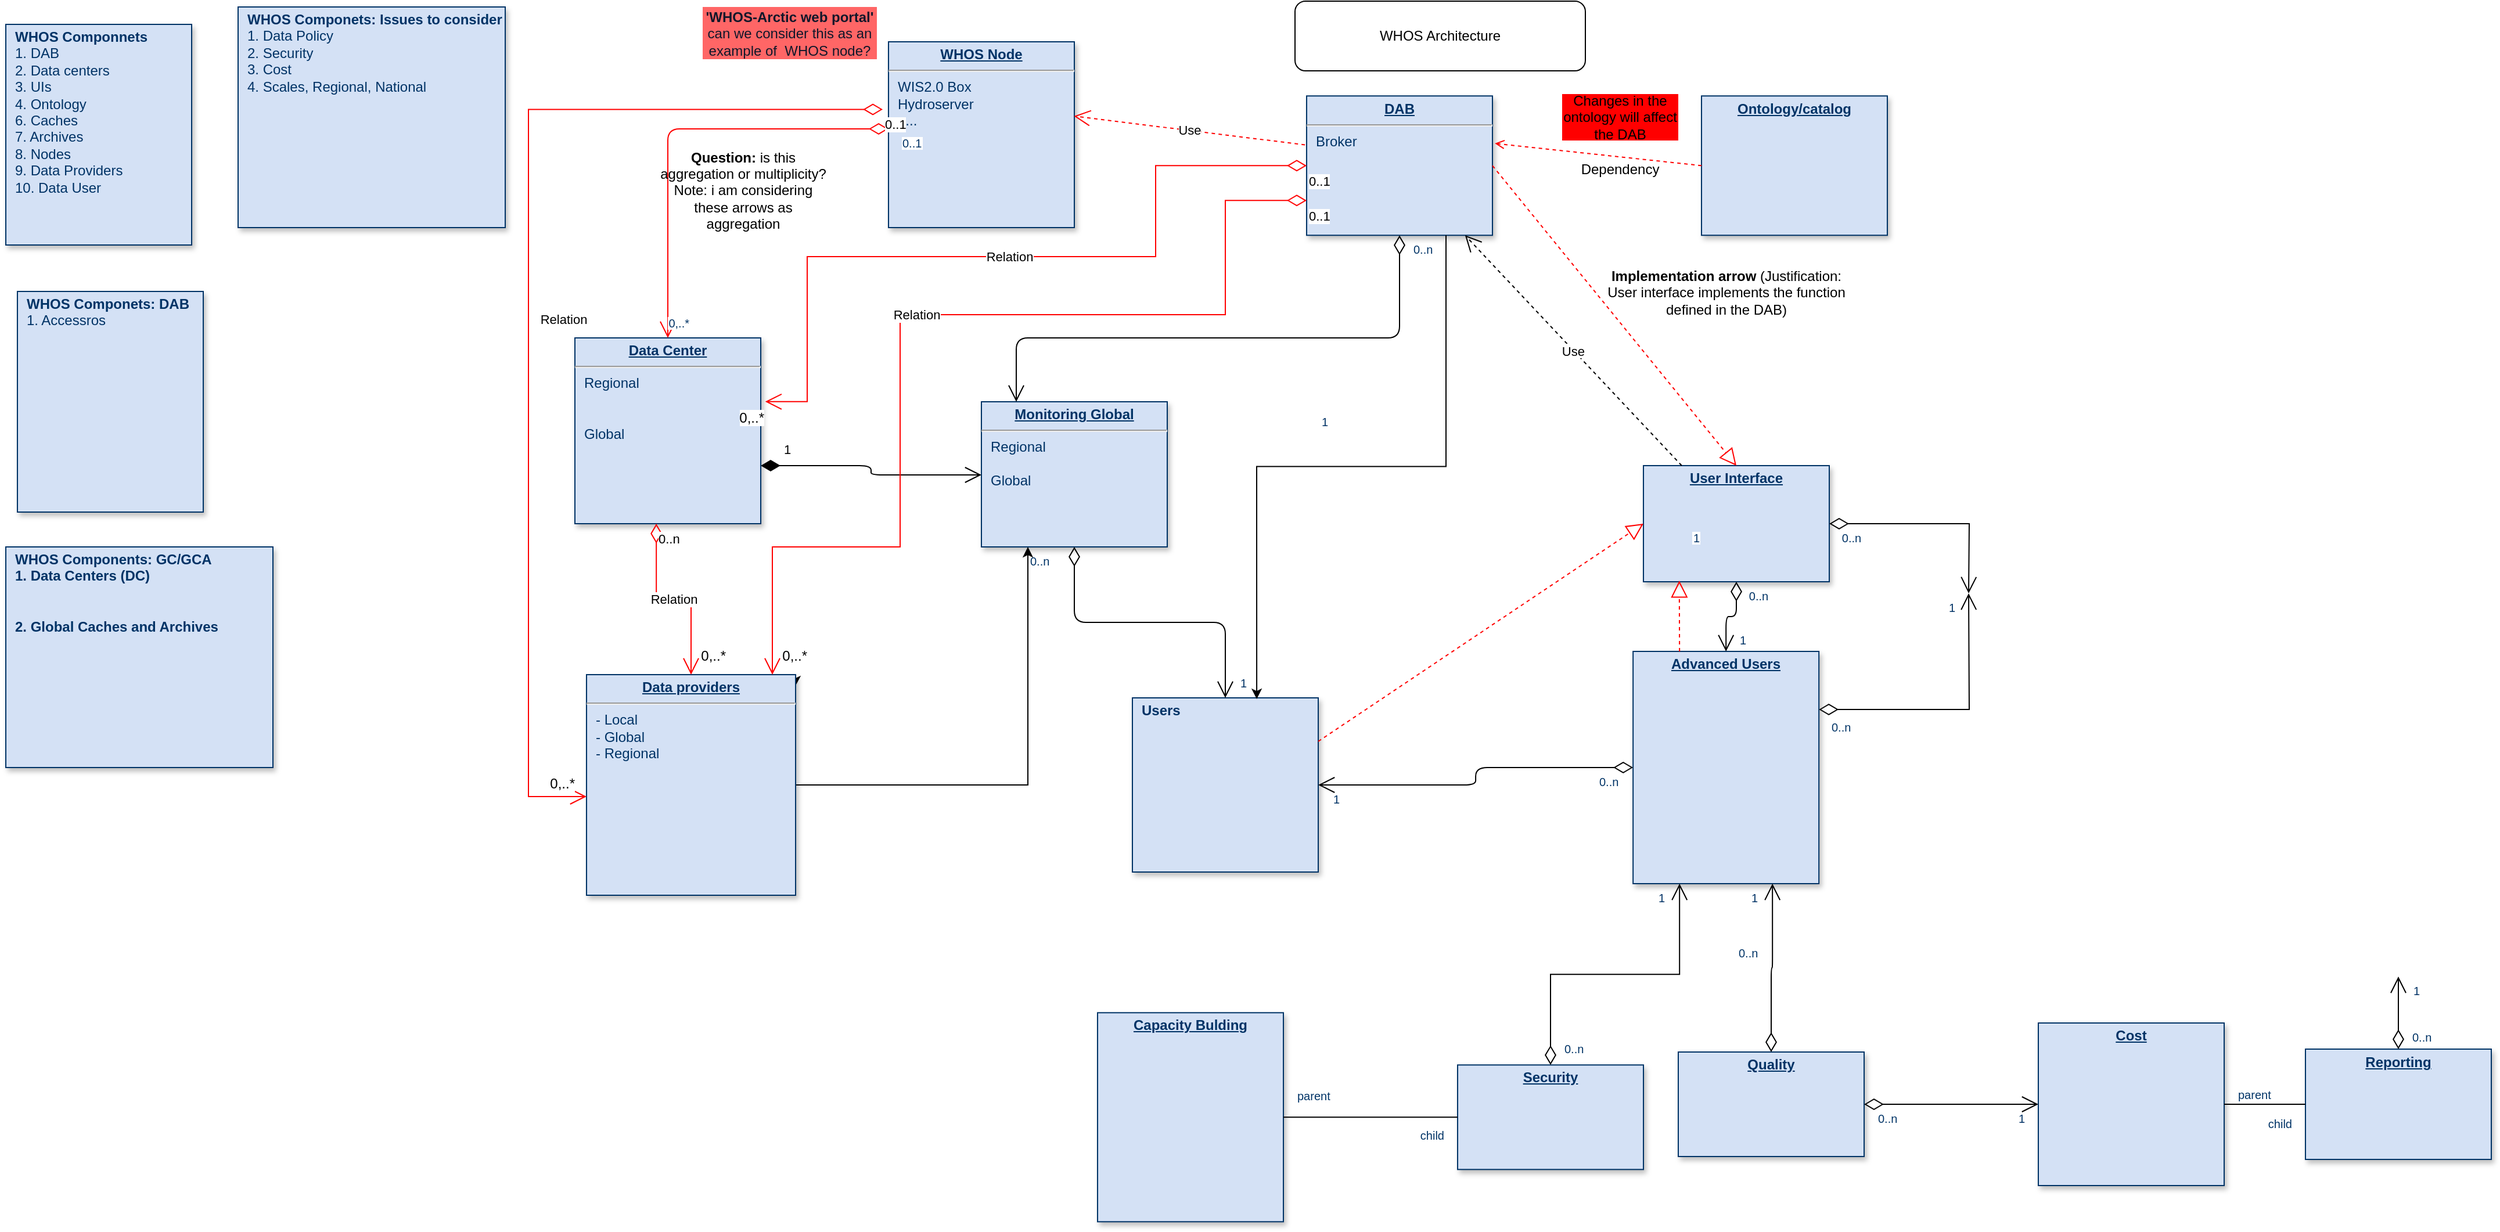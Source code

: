<mxfile version="24.0.1" type="github" pages="2">
  <diagram name="Page-1" id="efa7a0a1-bf9b-a30e-e6df-94a7791c09e9">
    <mxGraphModel dx="2795" dy="918" grid="1" gridSize="10" guides="1" tooltips="1" connect="1" arrows="1" fold="1" page="1" pageScale="1" pageWidth="826" pageHeight="1169" background="none" math="0" shadow="0">
      <root>
        <mxCell id="0" />
        <mxCell id="1" parent="0" />
        <mxCell id="19" value="&lt;p style=&quot;margin: 0px; margin-top: 4px; text-align: center; text-decoration: underline;&quot;&gt;&lt;strong&gt;DAB&lt;/strong&gt;&lt;/p&gt;&lt;hr&gt;&lt;p style=&quot;margin: 0px; margin-left: 8px;&quot;&gt;Broker&lt;/p&gt;" style="verticalAlign=top;align=left;overflow=fill;fontSize=12;fontFamily=Helvetica;html=1;strokeColor=#003366;shadow=1;fillColor=#D4E1F5;fontColor=#003366" parent="1" vertex="1">
          <mxGeometry x="310.0" y="91.64" width="160" height="120" as="geometry" />
        </mxCell>
        <mxCell id="20" value="&lt;p style=&quot;margin: 0px; margin-top: 4px; text-align: center; text-decoration: underline;&quot;&gt;&lt;strong&gt;Monitoring Global&lt;/strong&gt;&lt;/p&gt;&lt;hr&gt;&lt;p style=&quot;margin: 0px; margin-left: 8px;&quot;&gt;Regional&amp;nbsp;&lt;/p&gt;&lt;p style=&quot;margin: 0px; margin-left: 8px;&quot;&gt;&lt;br&gt;&lt;/p&gt;&lt;p style=&quot;margin: 0px; margin-left: 8px;&quot;&gt;Global&lt;/p&gt;" style="verticalAlign=top;align=left;overflow=fill;fontSize=12;fontFamily=Helvetica;html=1;strokeColor=#003366;shadow=1;fillColor=#D4E1F5;fontColor=#003366" parent="1" vertex="1">
          <mxGeometry x="30.0" y="355.0" width="160" height="125" as="geometry" />
        </mxCell>
        <mxCell id="21" value="&lt;p style=&quot;margin: 0px; margin-top: 4px; text-align: center; text-decoration: underline;&quot;&gt;&lt;strong&gt;Data Center&lt;/strong&gt;&lt;/p&gt;&lt;hr&gt;&lt;p style=&quot;margin: 0px; margin-left: 8px;&quot;&gt;Regional&lt;/p&gt;&lt;p style=&quot;margin: 0px; margin-left: 8px;&quot;&gt;&lt;br&gt;&lt;/p&gt;&lt;p style=&quot;margin: 0px; margin-left: 8px;&quot;&gt;&lt;br&gt;&lt;/p&gt;&lt;p style=&quot;margin: 0px; margin-left: 8px;&quot;&gt;Global&lt;/p&gt;" style="verticalAlign=top;align=left;overflow=fill;fontSize=12;fontFamily=Helvetica;html=1;strokeColor=#003366;shadow=1;fillColor=#D4E1F5;fontColor=#003366" parent="1" vertex="1">
          <mxGeometry x="-320" y="300.0" width="160" height="160" as="geometry" />
        </mxCell>
        <mxCell id="23" value="&lt;p style=&quot;margin: 0px; margin-top: 4px; text-align: center; text-decoration: underline;&quot;&gt;&lt;b&gt;User Interface&lt;/b&gt;&lt;/p&gt;" style="verticalAlign=top;align=left;overflow=fill;fontSize=12;fontFamily=Helvetica;html=1;strokeColor=#003366;shadow=1;fillColor=#D4E1F5;fontColor=#003366" parent="1" vertex="1">
          <mxGeometry x="600.0" y="410.0" width="160" height="100" as="geometry" />
        </mxCell>
        <mxCell id="24" value="&lt;p style=&quot;margin: 0px; margin-top: 4px; text-align: center; text-decoration: underline;&quot;&gt;&lt;/p&gt;&lt;p style=&quot;margin: 0px; margin-left: 8px;&quot;&gt;&lt;b&gt;Users&lt;/b&gt;&lt;/p&gt;&lt;p style=&quot;margin: 0px; margin-left: 8px;&quot;&gt;&lt;br&gt;&lt;/p&gt;" style="verticalAlign=top;align=left;overflow=fill;fontSize=12;fontFamily=Helvetica;html=1;strokeColor=#003366;shadow=1;fillColor=#D4E1F5;fontColor=#003366" parent="1" vertex="1">
          <mxGeometry x="160.0" y="610.0" width="160" height="150" as="geometry" />
        </mxCell>
        <mxCell id="25" value="&lt;p style=&quot;margin: 0px; margin-top: 4px; text-align: center; text-decoration: underline;&quot;&gt;&lt;strong&gt;WHOS Node&lt;/strong&gt;&lt;/p&gt;&lt;hr&gt;&lt;p style=&quot;margin: 0px; margin-left: 8px;&quot;&gt;WIS2.0 Box&lt;/p&gt;&lt;p style=&quot;margin: 0px; margin-left: 8px;&quot;&gt;Hydroserver&lt;/p&gt;&lt;p style=&quot;margin: 0px; margin-left: 8px;&quot;&gt;.....&lt;/p&gt;" style="verticalAlign=top;align=left;overflow=fill;fontSize=12;fontFamily=Helvetica;html=1;strokeColor=#003366;shadow=1;fillColor=#D4E1F5;fontColor=#003366" parent="1" vertex="1">
          <mxGeometry x="-50.0" y="45.0" width="160" height="160" as="geometry" />
        </mxCell>
        <mxCell id="28" value="&lt;p style=&quot;margin: 0px; margin-top: 4px; text-align: center; text-decoration: underline;&quot;&gt;&lt;b&gt;Capacity Bulding&lt;/b&gt;&lt;/p&gt;" style="verticalAlign=top;align=left;overflow=fill;fontSize=12;fontFamily=Helvetica;html=1;strokeColor=#003366;shadow=1;fillColor=#D4E1F5;fontColor=#003366" parent="1" vertex="1">
          <mxGeometry x="130.0" y="881.16" width="160" height="180" as="geometry" />
        </mxCell>
        <mxCell id="29" value="&lt;p style=&quot;margin: 0px; margin-top: 4px; text-align: center; text-decoration: underline;&quot;&gt;&lt;b&gt;Advanced Users&lt;/b&gt;&lt;/p&gt;" style="verticalAlign=top;align=left;overflow=fill;fontSize=12;fontFamily=Helvetica;html=1;strokeColor=#003366;shadow=1;fillColor=#D4E1F5;fontColor=#003366" parent="1" vertex="1">
          <mxGeometry x="591.08" y="570.0" width="160" height="200" as="geometry" />
        </mxCell>
        <mxCell id="31" value="&lt;p style=&quot;margin: 0px; margin-top: 4px; text-align: center; text-decoration: underline;&quot;&gt;&lt;b&gt;Reporting&lt;/b&gt;&lt;/p&gt;" style="verticalAlign=top;align=left;overflow=fill;fontSize=12;fontFamily=Helvetica;html=1;strokeColor=#003366;shadow=1;fillColor=#D4E1F5;fontColor=#003366" parent="1" vertex="1">
          <mxGeometry x="1170" y="912.5" width="160" height="95" as="geometry" />
        </mxCell>
        <mxCell id="32" value="&lt;p style=&quot;margin: 0px; margin-top: 4px; text-align: center; text-decoration: underline;&quot;&gt;&lt;b&gt;Cost&lt;/b&gt;&lt;/p&gt;" style="verticalAlign=top;align=left;overflow=fill;fontSize=12;fontFamily=Helvetica;html=1;strokeColor=#003366;shadow=1;fillColor=#D4E1F5;fontColor=#003366" parent="1" vertex="1">
          <mxGeometry x="940.0" y="890.0" width="160" height="140" as="geometry" />
        </mxCell>
        <mxCell id="33" value="&lt;p style=&quot;margin: 0px; margin-top: 4px; text-align: center; text-decoration: underline;&quot;&gt;&lt;b&gt;Quality&lt;/b&gt;&lt;/p&gt;" style="verticalAlign=top;align=left;overflow=fill;fontSize=12;fontFamily=Helvetica;html=1;strokeColor=#003366;shadow=1;fillColor=#D4E1F5;fontColor=#003366" parent="1" vertex="1">
          <mxGeometry x="630" y="915.0" width="160" height="90" as="geometry" />
        </mxCell>
        <mxCell id="34" value="&lt;p style=&quot;margin: 0px ; margin-top: 4px ; text-align: center ; text-decoration: underline&quot;&gt;&lt;b&gt;Security&lt;/b&gt;&lt;/p&gt;" style="verticalAlign=top;align=left;overflow=fill;fontSize=12;fontFamily=Helvetica;html=1;strokeColor=#003366;shadow=1;fillColor=#D4E1F5;fontColor=#003366" parent="1" vertex="1">
          <mxGeometry x="440.0" y="926.16" width="160" height="90" as="geometry" />
        </mxCell>
        <mxCell id="36" value="" style="endArrow=open;endSize=12;startArrow=diamondThin;startSize=14;startFill=0;edgeStyle=orthogonalEdgeStyle;" parent="1" source="19" target="20" edge="1">
          <mxGeometry y="160" as="geometry">
            <mxPoint y="160" as="sourcePoint" />
            <mxPoint x="160" y="160" as="targetPoint" />
            <Array as="points">
              <mxPoint x="390" y="300" />
              <mxPoint x="60" y="300" />
            </Array>
          </mxGeometry>
        </mxCell>
        <mxCell id="37" value="0..n" style="resizable=0;align=left;verticalAlign=top;labelBackgroundColor=#ffffff;fontSize=10;strokeColor=#003366;shadow=1;fillColor=#D4E1F5;fontColor=#003366" parent="36" connectable="0" vertex="1">
          <mxGeometry x="-1" relative="1" as="geometry">
            <mxPoint x="10" as="offset" />
          </mxGeometry>
        </mxCell>
        <mxCell id="38" value="1" style="resizable=0;align=right;verticalAlign=top;labelBackgroundColor=#ffffff;fontSize=10;strokeColor=#003366;shadow=1;fillColor=#D4E1F5;fontColor=#003366" parent="36" connectable="0" vertex="1">
          <mxGeometry x="1" relative="1" as="geometry">
            <mxPoint x="590" y="105" as="offset" />
          </mxGeometry>
        </mxCell>
        <mxCell id="45" value="" style="endArrow=open;endSize=12;startArrow=diamondThin;startSize=14;startFill=0;edgeStyle=orthogonalEdgeStyle;rounded=0" parent="1" source="23" edge="1">
          <mxGeometry x="519.36" y="180" as="geometry">
            <mxPoint x="519.36" y="180" as="sourcePoint" />
            <mxPoint x="880" y="520" as="targetPoint" />
          </mxGeometry>
        </mxCell>
        <mxCell id="46" value="0..n" style="resizable=0;align=left;verticalAlign=top;labelBackgroundColor=#ffffff;fontSize=10;strokeColor=#003366;shadow=1;fillColor=#D4E1F5;fontColor=#003366" parent="45" connectable="0" vertex="1">
          <mxGeometry x="-1" relative="1" as="geometry">
            <mxPoint x="8.92" as="offset" />
          </mxGeometry>
        </mxCell>
        <mxCell id="47" value="1" style="resizable=0;align=right;verticalAlign=top;labelBackgroundColor=#ffffff;fontSize=10;strokeColor=#003366;shadow=1;fillColor=#D4E1F5;fontColor=#003366" parent="45" connectable="0" vertex="1">
          <mxGeometry x="1" relative="1" as="geometry">
            <mxPoint x="-550" y="-160.0" as="offset" />
          </mxGeometry>
        </mxCell>
        <mxCell id="48" value="" style="endArrow=open;endSize=12;startArrow=diamondThin;startSize=14;startFill=0;edgeStyle=orthogonalEdgeStyle;exitX=1;exitY=0.25;rounded=0" parent="1" source="29" edge="1">
          <mxGeometry x="769.36" y="450" as="geometry">
            <mxPoint x="769.36" y="450" as="sourcePoint" />
            <mxPoint x="880" y="520" as="targetPoint" />
          </mxGeometry>
        </mxCell>
        <mxCell id="49" value="0..n" style="resizable=0;align=left;verticalAlign=top;labelBackgroundColor=#ffffff;fontSize=10;strokeColor=#003366;shadow=1;fillColor=#D4E1F5;fontColor=#003366" parent="48" connectable="0" vertex="1">
          <mxGeometry x="-1" relative="1" as="geometry">
            <mxPoint x="8.92" y="3.04" as="offset" />
          </mxGeometry>
        </mxCell>
        <mxCell id="50" value="1" style="resizable=0;align=right;verticalAlign=top;labelBackgroundColor=#ffffff;fontSize=10;strokeColor=#003366;shadow=1;fillColor=#D4E1F5;fontColor=#003366" parent="48" connectable="0" vertex="1">
          <mxGeometry x="1" relative="1" as="geometry">
            <mxPoint x="-10" as="offset" />
          </mxGeometry>
        </mxCell>
        <mxCell id="51" value="" style="endArrow=open;endSize=12;startArrow=diamondThin;startSize=14;startFill=0;edgeStyle=orthogonalEdgeStyle" parent="1" source="23" target="29" edge="1">
          <mxGeometry x="389.36" y="350" as="geometry">
            <mxPoint x="389.36" y="350" as="sourcePoint" />
            <mxPoint x="549.36" y="350" as="targetPoint" />
          </mxGeometry>
        </mxCell>
        <mxCell id="52" value="0..n" style="resizable=0;align=left;verticalAlign=top;labelBackgroundColor=#ffffff;fontSize=10;strokeColor=#003366;shadow=1;fillColor=#D4E1F5;fontColor=#003366" parent="51" connectable="0" vertex="1">
          <mxGeometry x="-1" relative="1" as="geometry">
            <mxPoint x="8.92" as="offset" />
          </mxGeometry>
        </mxCell>
        <mxCell id="53" value="1" style="resizable=0;align=right;verticalAlign=top;labelBackgroundColor=#ffffff;fontSize=10;strokeColor=#003366;shadow=1;fillColor=#D4E1F5;fontColor=#003366" parent="51" connectable="0" vertex="1">
          <mxGeometry x="1" relative="1" as="geometry">
            <mxPoint x="18.92" y="-21.96" as="offset" />
          </mxGeometry>
        </mxCell>
        <mxCell id="63" value="" style="endArrow=open;endSize=12;startArrow=diamondThin;startSize=14;startFill=0;edgeStyle=orthogonalEdgeStyle;entryX=0.75;entryY=1" parent="1" source="33" target="29" edge="1">
          <mxGeometry x="479.36" y="790" as="geometry">
            <mxPoint x="479.36" y="790" as="sourcePoint" />
            <mxPoint x="639.36" y="790" as="targetPoint" />
          </mxGeometry>
        </mxCell>
        <mxCell id="64" value="0..n" style="resizable=0;align=left;verticalAlign=top;labelBackgroundColor=#ffffff;fontSize=10;strokeColor=#003366;shadow=1;fillColor=#D4E1F5;fontColor=#003366" parent="63" connectable="0" vertex="1">
          <mxGeometry x="-1" relative="1" as="geometry">
            <mxPoint x="-30" y="-97.5" as="offset" />
          </mxGeometry>
        </mxCell>
        <mxCell id="65" value="1" style="resizable=0;align=right;verticalAlign=top;labelBackgroundColor=#ffffff;fontSize=10;strokeColor=#003366;shadow=1;fillColor=#D4E1F5;fontColor=#003366" parent="63" connectable="0" vertex="1">
          <mxGeometry x="1" relative="1" as="geometry">
            <mxPoint x="-11.08" as="offset" />
          </mxGeometry>
        </mxCell>
        <mxCell id="66" value="" style="endArrow=open;endSize=12;startArrow=diamondThin;startSize=14;startFill=0;edgeStyle=orthogonalEdgeStyle" parent="1" source="33" target="32" edge="1">
          <mxGeometry x="469.36" y="526.16" as="geometry">
            <mxPoint x="469.36" y="526.16" as="sourcePoint" />
            <mxPoint x="980" y="1061.16" as="targetPoint" />
          </mxGeometry>
        </mxCell>
        <mxCell id="67" value="0..n" style="resizable=0;align=left;verticalAlign=top;labelBackgroundColor=#ffffff;fontSize=10;strokeColor=#003366;shadow=1;fillColor=#D4E1F5;fontColor=#003366" parent="66" connectable="0" vertex="1">
          <mxGeometry x="-1" relative="1" as="geometry">
            <mxPoint x="10" as="offset" />
          </mxGeometry>
        </mxCell>
        <mxCell id="68" value="1" style="resizable=0;align=right;verticalAlign=top;labelBackgroundColor=#ffffff;fontSize=10;strokeColor=#003366;shadow=1;fillColor=#D4E1F5;fontColor=#003366" parent="66" connectable="0" vertex="1">
          <mxGeometry x="1" relative="1" as="geometry">
            <mxPoint x="-10" as="offset" />
          </mxGeometry>
        </mxCell>
        <mxCell id="72" value="" style="endArrow=open;endSize=12;startArrow=diamondThin;startSize=14;startFill=0;edgeStyle=orthogonalEdgeStyle;entryX=0.25;entryY=1;rounded=0" parent="1" source="34" target="29" edge="1">
          <mxGeometry x="419.36" y="820" as="geometry">
            <mxPoint x="419.36" y="820" as="sourcePoint" />
            <mxPoint x="579.36" y="820" as="targetPoint" />
          </mxGeometry>
        </mxCell>
        <mxCell id="73" value="0..n" style="resizable=0;align=left;verticalAlign=top;labelBackgroundColor=#ffffff;fontSize=10;strokeColor=#003366;shadow=1;fillColor=#D4E1F5;fontColor=#003366" parent="72" connectable="0" vertex="1">
          <mxGeometry x="-1" relative="1" as="geometry">
            <mxPoint x="10" y="-26.16" as="offset" />
          </mxGeometry>
        </mxCell>
        <mxCell id="74" value="1" style="resizable=0;align=right;verticalAlign=top;labelBackgroundColor=#ffffff;fontSize=10;strokeColor=#003366;shadow=1;fillColor=#D4E1F5;fontColor=#003366" parent="72" connectable="0" vertex="1">
          <mxGeometry x="1" relative="1" as="geometry">
            <mxPoint x="-11.08" as="offset" />
          </mxGeometry>
        </mxCell>
        <mxCell id="75" value="" style="endArrow=open;endSize=12;startArrow=diamondThin;startSize=14;startFill=0;edgeStyle=orthogonalEdgeStyle" parent="1" source="31" edge="1">
          <mxGeometry x="1079.36" y="560" as="geometry">
            <mxPoint x="1079.36" y="560" as="sourcePoint" />
            <mxPoint x="1250" y="850" as="targetPoint" />
          </mxGeometry>
        </mxCell>
        <mxCell id="76" value="0..n" style="resizable=0;align=left;verticalAlign=top;labelBackgroundColor=#ffffff;fontSize=10;strokeColor=#003366;shadow=1;fillColor=#D4E1F5;fontColor=#003366" parent="75" connectable="0" vertex="1">
          <mxGeometry x="-1" relative="1" as="geometry">
            <mxPoint x="10.0" y="-22.5" as="offset" />
          </mxGeometry>
        </mxCell>
        <mxCell id="77" value="1" style="resizable=0;align=right;verticalAlign=top;labelBackgroundColor=#ffffff;fontSize=10;strokeColor=#003366;shadow=1;fillColor=#D4E1F5;fontColor=#003366" parent="75" connectable="0" vertex="1">
          <mxGeometry x="1" relative="1" as="geometry">
            <mxPoint x="20" as="offset" />
          </mxGeometry>
        </mxCell>
        <mxCell id="87" value="" style="endArrow=open;endSize=12;startArrow=diamondThin;startSize=14;startFill=0;edgeStyle=orthogonalEdgeStyle" parent="1" source="20" target="24" edge="1">
          <mxGeometry x="519.36" y="200" as="geometry">
            <mxPoint x="519.36" y="200" as="sourcePoint" />
            <mxPoint x="679.36" y="200" as="targetPoint" />
          </mxGeometry>
        </mxCell>
        <mxCell id="88" value="0..n" style="resizable=0;align=left;verticalAlign=top;labelBackgroundColor=#ffffff;fontSize=10;strokeColor=#003366;shadow=1;fillColor=#D4E1F5;fontColor=#003366" parent="87" connectable="0" vertex="1">
          <mxGeometry x="-1" relative="1" as="geometry">
            <mxPoint x="-40" as="offset" />
          </mxGeometry>
        </mxCell>
        <mxCell id="89" value="1" style="resizable=0;align=right;verticalAlign=top;labelBackgroundColor=#ffffff;fontSize=10;strokeColor=#003366;shadow=1;fillColor=#D4E1F5;fontColor=#003366" parent="87" connectable="0" vertex="1">
          <mxGeometry x="1" relative="1" as="geometry">
            <mxPoint x="20.0" y="-25.0" as="offset" />
          </mxGeometry>
        </mxCell>
        <mxCell id="90" value="" style="endArrow=open;endSize=12;startArrow=diamondThin;startSize=14;startFill=0;edgeStyle=orthogonalEdgeStyle;entryX=0.5;entryY=0;entryDx=0;entryDy=0;strokeColor=#FF0000;" parent="1" target="21" edge="1">
          <mxGeometry x="620" y="340" as="geometry">
            <mxPoint x="-50" y="120" as="sourcePoint" />
            <mxPoint x="-240" y="290.0" as="targetPoint" />
            <Array as="points">
              <mxPoint x="-240" y="120" />
            </Array>
          </mxGeometry>
        </mxCell>
        <mxCell id="91" value="0..1" style="resizable=0;align=left;verticalAlign=top;labelBackgroundColor=#ffffff;fontSize=10;strokeColor=#003366;shadow=1;fillColor=#D4E1F5;fontColor=#003366" parent="90" connectable="0" vertex="1">
          <mxGeometry x="-1" relative="1" as="geometry">
            <mxPoint x="10" as="offset" />
          </mxGeometry>
        </mxCell>
        <mxCell id="92" value="0,..*" style="resizable=0;align=right;verticalAlign=top;labelBackgroundColor=#ffffff;fontSize=10;strokeColor=#003366;shadow=1;fillColor=#D4E1F5;fontColor=#003366" parent="90" connectable="0" vertex="1">
          <mxGeometry x="1" relative="1" as="geometry">
            <mxPoint x="20" y="-25.0" as="offset" />
          </mxGeometry>
        </mxCell>
        <mxCell id="99" value="" style="endArrow=open;endSize=12;startArrow=diamondThin;startSize=14;startFill=0;edgeStyle=orthogonalEdgeStyle" parent="1" source="29" target="24" edge="1">
          <mxGeometry x="369.36" y="360" as="geometry">
            <mxPoint x="369.36" y="360" as="sourcePoint" />
            <mxPoint x="529.36" y="360" as="targetPoint" />
            <Array as="points" />
          </mxGeometry>
        </mxCell>
        <mxCell id="100" value="0..n" style="resizable=0;align=left;verticalAlign=top;labelBackgroundColor=#ffffff;fontSize=10;strokeColor=#003366;shadow=1;fillColor=#D4E1F5;fontColor=#003366" parent="99" connectable="0" vertex="1">
          <mxGeometry x="-1" relative="1" as="geometry">
            <mxPoint x="-31.08" as="offset" />
          </mxGeometry>
        </mxCell>
        <mxCell id="101" value="1" style="resizable=0;align=right;verticalAlign=top;labelBackgroundColor=#ffffff;fontSize=10;strokeColor=#003366;shadow=1;fillColor=#D4E1F5;fontColor=#003366" parent="99" connectable="0" vertex="1">
          <mxGeometry x="1" relative="1" as="geometry">
            <mxPoint x="20.0" y="1.895e-13" as="offset" />
          </mxGeometry>
        </mxCell>
        <mxCell id="102" value="Use" style="endArrow=open;endSize=12;dashed=1" parent="1" source="23" target="19" edge="1">
          <mxGeometry x="430" y="50" as="geometry">
            <mxPoint x="430" y="50" as="sourcePoint" />
            <mxPoint x="590" y="50" as="targetPoint" />
          </mxGeometry>
        </mxCell>
        <mxCell id="103" value="1" style="endArrow=open;endSize=12;startArrow=diamondThin;startSize=14;startFill=1;edgeStyle=orthogonalEdgeStyle;align=left;verticalAlign=bottom;" parent="1" target="20" edge="1">
          <mxGeometry x="-0.818" y="5.0" relative="1" as="geometry">
            <mxPoint x="-160" y="410" as="sourcePoint" />
            <mxPoint x="240" y="510" as="targetPoint" />
            <mxPoint as="offset" />
            <Array as="points">
              <mxPoint x="-65" y="410" />
              <mxPoint x="-65" y="418" />
            </Array>
          </mxGeometry>
        </mxCell>
        <mxCell id="107" value="" style="endArrow=none;edgeStyle=orthogonalEdgeStyle;" parent="1" source="28" target="34" edge="1">
          <mxGeometry x="190" y="950" as="geometry">
            <mxPoint x="190" y="950" as="sourcePoint" />
            <mxPoint x="350" y="950" as="targetPoint" />
          </mxGeometry>
        </mxCell>
        <mxCell id="108" value="parent" style="resizable=0;align=left;verticalAlign=bottom;labelBackgroundColor=#ffffff;fontSize=10;strokeColor=#003366;shadow=1;fillColor=#D4E1F5;fontColor=#003366" parent="107" connectable="0" vertex="1">
          <mxGeometry x="-1" relative="1" as="geometry">
            <mxPoint x="10" y="-10" as="offset" />
          </mxGeometry>
        </mxCell>
        <mxCell id="109" value="child" style="resizable=0;align=right;verticalAlign=bottom;labelBackgroundColor=#ffffff;fontSize=10;strokeColor=#003366;shadow=1;fillColor=#D4E1F5;fontColor=#003366" parent="107" connectable="0" vertex="1">
          <mxGeometry x="1" relative="1" as="geometry">
            <mxPoint x="-10" y="23.84" as="offset" />
          </mxGeometry>
        </mxCell>
        <mxCell id="110" value="" style="endArrow=none;edgeStyle=orthogonalEdgeStyle;" parent="1" source="32" target="31" edge="1">
          <mxGeometry x="910" y="972.5" as="geometry">
            <mxPoint x="910" y="972.5" as="sourcePoint" />
            <mxPoint x="1070" y="972.5" as="targetPoint" />
          </mxGeometry>
        </mxCell>
        <mxCell id="111" value="parent" style="resizable=0;align=left;verticalAlign=bottom;labelBackgroundColor=#ffffff;fontSize=10;strokeColor=#003366;shadow=1;fillColor=#D4E1F5;fontColor=#003366" parent="110" connectable="0" vertex="1">
          <mxGeometry x="-1" relative="1" as="geometry">
            <mxPoint x="10" as="offset" />
          </mxGeometry>
        </mxCell>
        <mxCell id="112" value="child" style="resizable=0;align=right;verticalAlign=bottom;labelBackgroundColor=#ffffff;fontSize=10;strokeColor=#003366;shadow=1;fillColor=#D4E1F5;fontColor=#003366" parent="110" connectable="0" vertex="1">
          <mxGeometry x="1" relative="1" as="geometry">
            <mxPoint x="-10" y="25" as="offset" />
          </mxGeometry>
        </mxCell>
        <mxCell id="p8qKQ9VHWNZwtDoZAId1-117" value="&lt;p style=&quot;margin: 0px; margin-top: 4px; text-align: center; text-decoration: underline;&quot;&gt;&lt;/p&gt;&lt;p style=&quot;margin: 0px; margin-left: 8px;&quot;&gt;&lt;b&gt;WHOS Componnets&lt;/b&gt;&lt;/p&gt;&lt;p style=&quot;margin: 0px; margin-left: 8px;&quot;&gt;1. DAB&lt;/p&gt;&lt;p style=&quot;margin: 0px; margin-left: 8px;&quot;&gt;2. Data centers&lt;/p&gt;&lt;p style=&quot;margin: 0px; margin-left: 8px;&quot;&gt;3. UIs&lt;/p&gt;&lt;p style=&quot;margin: 0px; margin-left: 8px;&quot;&gt;4. Ontology&lt;/p&gt;&lt;p style=&quot;margin: 0px; margin-left: 8px;&quot;&gt;6. Caches&lt;/p&gt;&lt;p style=&quot;margin: 0px; margin-left: 8px;&quot;&gt;7. Archives&lt;/p&gt;&lt;p style=&quot;margin: 0px; margin-left: 8px;&quot;&gt;8. Nodes&lt;/p&gt;&lt;p style=&quot;margin: 0px; margin-left: 8px;&quot;&gt;9. Data Providers&lt;/p&gt;&lt;p style=&quot;margin: 0px; margin-left: 8px;&quot;&gt;10. Data User&lt;/p&gt;&lt;p style=&quot;margin: 0px; margin-left: 8px;&quot;&gt;&lt;br&gt;&lt;/p&gt;&lt;p style=&quot;margin: 0px; margin-left: 8px;&quot;&gt;&lt;br&gt;&lt;/p&gt;" style="verticalAlign=top;align=left;overflow=fill;fontSize=12;fontFamily=Helvetica;html=1;strokeColor=#003366;shadow=1;fillColor=#D4E1F5;fontColor=#003366" parent="1" vertex="1">
          <mxGeometry x="-810" y="30.0" width="160" height="190" as="geometry" />
        </mxCell>
        <mxCell id="p8qKQ9VHWNZwtDoZAId1-119" value="&lt;p style=&quot;margin: 0px; margin-top: 4px; text-align: center; text-decoration: underline;&quot;&gt;&lt;/p&gt;&lt;p style=&quot;margin: 0px; margin-left: 8px;&quot;&gt;&lt;b&gt;WHOS Componets: Issues to consider&lt;/b&gt;&lt;/p&gt;&lt;p style=&quot;margin: 0px; margin-left: 8px;&quot;&gt;1. Data Policy&lt;/p&gt;&lt;p style=&quot;margin: 0px; margin-left: 8px;&quot;&gt;2. Security&lt;/p&gt;&lt;p style=&quot;margin: 0px; margin-left: 8px;&quot;&gt;3. Cost&lt;/p&gt;&lt;p style=&quot;margin: 0px; margin-left: 8px;&quot;&gt;4. Scales, Regional, National&lt;/p&gt;&lt;p style=&quot;margin: 0px; margin-left: 8px;&quot;&gt;&lt;br&gt;&lt;/p&gt;&lt;p style=&quot;margin: 0px; margin-left: 8px;&quot;&gt;&lt;br&gt;&lt;/p&gt;" style="verticalAlign=top;align=left;overflow=fill;fontSize=12;fontFamily=Helvetica;html=1;strokeColor=#003366;shadow=1;fillColor=#D4E1F5;fontColor=#003366" parent="1" vertex="1">
          <mxGeometry x="-610" y="15" width="230" height="190" as="geometry" />
        </mxCell>
        <mxCell id="p8qKQ9VHWNZwtDoZAId1-120" value="&lt;p style=&quot;margin: 0px; margin-top: 4px; text-align: center; text-decoration: underline;&quot;&gt;&lt;/p&gt;&lt;p style=&quot;margin: 0px; margin-left: 8px;&quot;&gt;&lt;b&gt;WHOS Componets: DAB&lt;/b&gt;&lt;/p&gt;&lt;p style=&quot;margin: 0px; margin-left: 8px;&quot;&gt;1. Accessros&lt;/p&gt;&lt;p style=&quot;margin: 0px; margin-left: 8px;&quot;&gt;&lt;br&gt;&lt;/p&gt;&lt;p style=&quot;margin: 0px; margin-left: 8px;&quot;&gt;&lt;br&gt;&lt;/p&gt;" style="verticalAlign=top;align=left;overflow=fill;fontSize=12;fontFamily=Helvetica;html=1;strokeColor=#003366;shadow=1;fillColor=#D4E1F5;fontColor=#003366" parent="1" vertex="1">
          <mxGeometry x="-800" y="260.0" width="160" height="190" as="geometry" />
        </mxCell>
        <mxCell id="p8qKQ9VHWNZwtDoZAId1-121" value="&lt;p style=&quot;margin: 0px; margin-top: 4px; text-align: center; text-decoration: underline;&quot;&gt;&lt;/p&gt;&lt;p style=&quot;margin: 0px; margin-left: 8px;&quot;&gt;&lt;b&gt;WHOS Components: GC/GCA&lt;/b&gt;&lt;/p&gt;&lt;p style=&quot;margin: 0px; margin-left: 8px;&quot;&gt;&lt;b&gt;1. Data Centers (DC)&lt;/b&gt;&lt;/p&gt;&lt;p style=&quot;margin: 0px; margin-left: 8px;&quot;&gt;&lt;b&gt;&lt;br&gt;&lt;/b&gt;&lt;/p&gt;&lt;p style=&quot;margin: 0px; margin-left: 8px;&quot;&gt;&lt;b&gt;&lt;br&gt;&lt;/b&gt;&lt;/p&gt;&lt;p style=&quot;margin: 0px; margin-left: 8px;&quot;&gt;&lt;b&gt;2. Global Caches and Archives&lt;/b&gt;&lt;/p&gt;&lt;p style=&quot;margin: 0px; margin-left: 8px;&quot;&gt;&lt;br&gt;&lt;/p&gt;&lt;p style=&quot;margin: 0px; margin-left: 8px;&quot;&gt;&lt;br&gt;&lt;/p&gt;&lt;p style=&quot;margin: 0px; margin-left: 8px;&quot;&gt;&lt;br&gt;&lt;/p&gt;" style="verticalAlign=top;align=left;overflow=fill;fontSize=12;fontFamily=Helvetica;html=1;strokeColor=#003366;shadow=1;fillColor=#D4E1F5;fontColor=#003366" parent="1" vertex="1">
          <mxGeometry x="-810" y="480" width="230" height="190" as="geometry" />
        </mxCell>
        <mxCell id="p8qKQ9VHWNZwtDoZAId1-122" value="WHOS Architecture" style="rounded=1;whiteSpace=wrap;html=1;" parent="1" vertex="1">
          <mxGeometry x="300" y="10" width="250" height="60" as="geometry" />
        </mxCell>
        <mxCell id="MHMdd1jTneaSD798tibH-112" style="edgeStyle=orthogonalEdgeStyle;rounded=0;orthogonalLoop=1;jettySize=auto;html=1;exitX=0.75;exitY=1;exitDx=0;exitDy=0;entryX=0.669;entryY=0.007;entryDx=0;entryDy=0;entryPerimeter=0;" parent="1" source="19" target="24" edge="1">
          <mxGeometry relative="1" as="geometry" />
        </mxCell>
        <mxCell id="nmjursHmpdUEIppOzTPe-118" style="edgeStyle=orthogonalEdgeStyle;rounded=0;orthogonalLoop=1;jettySize=auto;html=1;exitX=1;exitY=0.5;exitDx=0;exitDy=0;entryX=0.25;entryY=1;entryDx=0;entryDy=0;" parent="1" source="nmjursHmpdUEIppOzTPe-112" target="20" edge="1">
          <mxGeometry relative="1" as="geometry" />
        </mxCell>
        <mxCell id="ByorQN-n8A6gGtA52p3b-138" style="edgeStyle=orthogonalEdgeStyle;rounded=0;orthogonalLoop=1;jettySize=auto;html=1;exitX=1;exitY=0;exitDx=0;exitDy=0;" edge="1" parent="1" source="nmjursHmpdUEIppOzTPe-112">
          <mxGeometry relative="1" as="geometry">
            <mxPoint x="-130.294" y="600" as="targetPoint" />
          </mxGeometry>
        </mxCell>
        <mxCell id="nmjursHmpdUEIppOzTPe-112" value="&lt;p style=&quot;margin: 0px; margin-top: 4px; text-align: center; text-decoration: underline;&quot;&gt;&lt;strong&gt;Data providers&lt;/strong&gt;&lt;/p&gt;&lt;hr&gt;&lt;p style=&quot;margin: 0px; margin-left: 8px;&quot;&gt;- Local&lt;/p&gt;&lt;p style=&quot;margin: 0px; margin-left: 8px;&quot;&gt;- Global&lt;/p&gt;&lt;p style=&quot;margin: 0px; margin-left: 8px;&quot;&gt;- Regional&lt;/p&gt;" style="verticalAlign=top;align=left;overflow=fill;fontSize=12;fontFamily=Helvetica;html=1;strokeColor=#003366;shadow=1;fillColor=#D4E1F5;fontColor=#003366" parent="1" vertex="1">
          <mxGeometry x="-310" y="590" width="180" height="190" as="geometry" />
        </mxCell>
        <mxCell id="ByorQN-n8A6gGtA52p3b-112" value="Relation" style="endArrow=open;html=1;endSize=12;startArrow=diamondThin;startSize=14;startFill=0;edgeStyle=orthogonalEdgeStyle;rounded=0;strokeColor=#FF0000;exitX=0.438;exitY=1;exitDx=0;exitDy=0;exitPerimeter=0;entryX=0.5;entryY=0;entryDx=0;entryDy=0;" edge="1" parent="1" source="21" target="nmjursHmpdUEIppOzTPe-112">
          <mxGeometry relative="1" as="geometry">
            <mxPoint x="-210" y="480" as="sourcePoint" />
            <mxPoint x="-220" y="590" as="targetPoint" />
          </mxGeometry>
        </mxCell>
        <mxCell id="ByorQN-n8A6gGtA52p3b-113" value="0..n" style="edgeLabel;resizable=0;html=1;align=left;verticalAlign=top;" connectable="0" vertex="1" parent="ByorQN-n8A6gGtA52p3b-112">
          <mxGeometry x="-1" relative="1" as="geometry" />
        </mxCell>
        <mxCell id="ByorQN-n8A6gGtA52p3b-114" value="&lt;font style=&quot;font-size: 12px;&quot;&gt;0,..*&lt;/font&gt;" style="edgeLabel;resizable=0;html=1;align=right;verticalAlign=top;" connectable="0" vertex="1" parent="ByorQN-n8A6gGtA52p3b-112">
          <mxGeometry x="1" relative="1" as="geometry">
            <mxPoint x="30" y="-30" as="offset" />
          </mxGeometry>
        </mxCell>
        <mxCell id="ByorQN-n8A6gGtA52p3b-116" value="" style="endArrow=block;dashed=1;endFill=0;endSize=12;html=1;rounded=0;entryX=0.5;entryY=0;entryDx=0;entryDy=0;exitX=1;exitY=0.5;exitDx=0;exitDy=0;strokeColor=#FF0000;" edge="1" parent="1" source="19" target="23">
          <mxGeometry width="160" relative="1" as="geometry">
            <mxPoint x="480" y="150" as="sourcePoint" />
            <mxPoint x="640" y="210" as="targetPoint" />
          </mxGeometry>
        </mxCell>
        <mxCell id="ByorQN-n8A6gGtA52p3b-118" value="&lt;b&gt;Implementation arrow&lt;/b&gt;&amp;nbsp;(Justification: User interface implements the function defined in the DAB)" style="text;html=1;align=center;verticalAlign=middle;whiteSpace=wrap;rounded=0;" vertex="1" parent="1">
          <mxGeometry x="561.58" y="211.64" width="219" height="99" as="geometry" />
        </mxCell>
        <mxCell id="ByorQN-n8A6gGtA52p3b-122" value="Relation" style="endArrow=open;html=1;endSize=12;startArrow=diamondThin;startSize=14;startFill=0;edgeStyle=orthogonalEdgeStyle;rounded=0;exitX=-0.031;exitY=0.364;exitDx=0;exitDy=0;exitPerimeter=0;strokeColor=#FF0000;" edge="1" parent="1" source="25" target="nmjursHmpdUEIppOzTPe-112">
          <mxGeometry x="0.029" y="30" relative="1" as="geometry">
            <mxPoint x="-480" y="510" as="sourcePoint" />
            <mxPoint x="-330" y="695" as="targetPoint" />
            <Array as="points">
              <mxPoint x="-360" y="103" />
              <mxPoint x="-360" y="695" />
            </Array>
            <mxPoint y="-1" as="offset" />
          </mxGeometry>
        </mxCell>
        <mxCell id="ByorQN-n8A6gGtA52p3b-123" value="0..1" style="edgeLabel;resizable=0;html=1;align=left;verticalAlign=top;" connectable="0" vertex="1" parent="ByorQN-n8A6gGtA52p3b-122">
          <mxGeometry x="-1" relative="1" as="geometry" />
        </mxCell>
        <mxCell id="ByorQN-n8A6gGtA52p3b-124" value="&lt;font style=&quot;font-size: 12px;&quot;&gt;0,..*&lt;/font&gt;" style="edgeLabel;resizable=0;html=1;align=right;verticalAlign=top;" connectable="0" vertex="1" parent="ByorQN-n8A6gGtA52p3b-122">
          <mxGeometry x="1" relative="1" as="geometry">
            <mxPoint x="-10" y="-25" as="offset" />
          </mxGeometry>
        </mxCell>
        <mxCell id="ByorQN-n8A6gGtA52p3b-125" value="&lt;b&gt;Question:&lt;/b&gt; is this aggregation or multiplicity?&lt;div&gt;Note: i am considering these arrows as aggregation&lt;/div&gt;" style="text;html=1;align=center;verticalAlign=middle;whiteSpace=wrap;rounded=0;" vertex="1" parent="1">
          <mxGeometry x="-250" y="140" width="150" height="65" as="geometry" />
        </mxCell>
        <mxCell id="ByorQN-n8A6gGtA52p3b-126" value="&lt;p style=&quot;margin: 0px; margin-top: 4px; text-align: center; text-decoration: underline;&quot;&gt;&lt;b&gt;Ontology/catalog&lt;/b&gt;&lt;/p&gt;" style="verticalAlign=top;align=left;overflow=fill;fontSize=12;fontFamily=Helvetica;html=1;strokeColor=#003366;shadow=1;fillColor=#D4E1F5;fontColor=#003366" vertex="1" parent="1">
          <mxGeometry x="650.0" y="91.64" width="160" height="120" as="geometry" />
        </mxCell>
        <mxCell id="ByorQN-n8A6gGtA52p3b-127" value="Use" style="endArrow=open;endSize=12;dashed=1;html=1;rounded=0;entryX=0.998;entryY=0.4;entryDx=0;entryDy=0;entryPerimeter=0;exitX=-0.009;exitY=0.351;exitDx=0;exitDy=0;strokeColor=#FF0000;exitPerimeter=0;" edge="1" parent="1" source="19" target="25">
          <mxGeometry width="160" relative="1" as="geometry">
            <mxPoint x="400" y="320" as="sourcePoint" />
            <mxPoint x="560" y="320" as="targetPoint" />
          </mxGeometry>
        </mxCell>
        <mxCell id="ByorQN-n8A6gGtA52p3b-128" value="&lt;span style=&quot;color: rgb(15, 23, 42); font-family: Montserrat, sans-serif; text-align: start;&quot;&gt;&lt;font style=&quot;font-size: 12px;&quot;&gt;&lt;b&gt;&#39;WHOS-Arctic web portal&#39;&lt;/b&gt; can we consider this as an example of&amp;nbsp; WHOS node?&lt;/font&gt;&lt;/span&gt;" style="text;html=1;align=center;verticalAlign=middle;whiteSpace=wrap;rounded=0;fillColor=#FF6666;" vertex="1" parent="1">
          <mxGeometry x="-210" y="15" width="150" height="45" as="geometry" />
        </mxCell>
        <mxCell id="ByorQN-n8A6gGtA52p3b-132" value="Relation" style="endArrow=open;html=1;endSize=12;startArrow=diamondThin;startSize=14;startFill=0;edgeStyle=orthogonalEdgeStyle;rounded=0;strokeColor=#FF0000;exitX=0;exitY=0.75;exitDx=0;exitDy=0;" edge="1" parent="1" source="19" target="nmjursHmpdUEIppOzTPe-112">
          <mxGeometry relative="1" as="geometry">
            <mxPoint x="240" y="320" as="sourcePoint" />
            <mxPoint x="-150" y="550" as="targetPoint" />
            <Array as="points">
              <mxPoint x="240" y="182" />
              <mxPoint x="240" y="280" />
              <mxPoint x="-40" y="280" />
              <mxPoint x="-40" y="480" />
              <mxPoint x="-150" y="480" />
            </Array>
          </mxGeometry>
        </mxCell>
        <mxCell id="ByorQN-n8A6gGtA52p3b-133" value="0..1" style="edgeLabel;resizable=0;html=1;align=left;verticalAlign=top;" connectable="0" vertex="1" parent="ByorQN-n8A6gGtA52p3b-132">
          <mxGeometry x="-1" relative="1" as="geometry" />
        </mxCell>
        <mxCell id="ByorQN-n8A6gGtA52p3b-134" value="&lt;font style=&quot;font-size: 12px;&quot;&gt;0,..*&lt;/font&gt;" style="edgeLabel;resizable=0;html=1;align=right;verticalAlign=top;" connectable="0" vertex="1" parent="ByorQN-n8A6gGtA52p3b-132">
          <mxGeometry x="1" relative="1" as="geometry">
            <mxPoint x="30" y="-30" as="offset" />
          </mxGeometry>
        </mxCell>
        <mxCell id="ByorQN-n8A6gGtA52p3b-135" value="Relation" style="endArrow=open;html=1;endSize=12;startArrow=diamondThin;startSize=14;startFill=0;edgeStyle=orthogonalEdgeStyle;rounded=0;exitX=0;exitY=0.5;exitDx=0;exitDy=0;strokeColor=#FF0000;entryX=1.024;entryY=0.343;entryDx=0;entryDy=0;entryPerimeter=0;" edge="1" parent="1" source="19" target="21">
          <mxGeometry relative="1" as="geometry">
            <mxPoint x="-160" y="340" as="sourcePoint" />
            <mxPoint x="390" y="350" as="targetPoint" />
            <Array as="points">
              <mxPoint x="180" y="152" />
              <mxPoint x="180" y="230" />
              <mxPoint x="-120" y="230" />
              <mxPoint x="-120" y="355" />
            </Array>
          </mxGeometry>
        </mxCell>
        <mxCell id="ByorQN-n8A6gGtA52p3b-136" value="0..1" style="edgeLabel;resizable=0;html=1;align=left;verticalAlign=top;" connectable="0" vertex="1" parent="ByorQN-n8A6gGtA52p3b-135">
          <mxGeometry x="-1" relative="1" as="geometry" />
        </mxCell>
        <mxCell id="ByorQN-n8A6gGtA52p3b-137" value="&lt;font style=&quot;font-size: 12px;&quot;&gt;0,..*&lt;/font&gt;" style="edgeLabel;resizable=0;html=1;align=right;verticalAlign=top;" connectable="0" vertex="1" parent="ByorQN-n8A6gGtA52p3b-135">
          <mxGeometry x="1" relative="1" as="geometry" />
        </mxCell>
        <mxCell id="ByorQN-n8A6gGtA52p3b-139" value="" style="endArrow=block;dashed=1;endFill=0;endSize=12;html=1;rounded=0;exitX=1;exitY=0.25;exitDx=0;exitDy=0;strokeColor=#FF0000;" edge="1" parent="1" source="24">
          <mxGeometry width="160" relative="1" as="geometry">
            <mxPoint x="480" y="162" as="sourcePoint" />
            <mxPoint x="600" y="460" as="targetPoint" />
            <Array as="points" />
          </mxGeometry>
        </mxCell>
        <mxCell id="ByorQN-n8A6gGtA52p3b-141" value="" style="endArrow=block;dashed=1;endFill=0;endSize=12;html=1;rounded=0;entryX=0.193;entryY=0.991;entryDx=0;entryDy=0;strokeColor=#FF0000;entryPerimeter=0;exitX=0.25;exitY=0;exitDx=0;exitDy=0;" edge="1" parent="1" source="29" target="23">
          <mxGeometry width="160" relative="1" as="geometry">
            <mxPoint x="620" y="560" as="sourcePoint" />
            <mxPoint x="710" y="440" as="targetPoint" />
            <Array as="points" />
          </mxGeometry>
        </mxCell>
        <mxCell id="ByorQN-n8A6gGtA52p3b-145" value="" style="html=1;verticalAlign=bottom;labelBackgroundColor=none;endArrow=open;endFill=0;dashed=1;rounded=0;exitX=0;exitY=0.5;exitDx=0;exitDy=0;entryX=1.013;entryY=0.341;entryDx=0;entryDy=0;entryPerimeter=0;strokeColor=#FF0000;" edge="1" parent="1" source="ByorQN-n8A6gGtA52p3b-126" target="19">
          <mxGeometry width="160" relative="1" as="geometry">
            <mxPoint x="510" y="390" as="sourcePoint" />
            <mxPoint x="670" y="390" as="targetPoint" />
          </mxGeometry>
        </mxCell>
        <mxCell id="ByorQN-n8A6gGtA52p3b-147" value="Changes in the ontology will affect the DAB" style="text;html=1;align=center;verticalAlign=middle;whiteSpace=wrap;rounded=0;fillColor=#FF0000;" vertex="1" parent="1">
          <mxGeometry x="530" y="90" width="100" height="40" as="geometry" />
        </mxCell>
        <mxCell id="ByorQN-n8A6gGtA52p3b-148" value="Dependency" style="text;html=1;align=center;verticalAlign=middle;whiteSpace=wrap;rounded=0;" vertex="1" parent="1">
          <mxGeometry x="550" y="140" width="60" height="30" as="geometry" />
        </mxCell>
      </root>
    </mxGraphModel>
  </diagram>
  <diagram name="WHOS operational plan2" id="lgxUQoXvejUB-9aSRBp2">
    <mxGraphModel dx="2500" dy="780" grid="1" gridSize="10" guides="1" tooltips="1" connect="1" arrows="1" fold="1" page="1" pageScale="1" pageWidth="826" pageHeight="1169" background="none" math="0" shadow="0">
      <root>
        <mxCell id="NaLUj4CSaD-ZdcwMRhFD-0" />
        <mxCell id="NaLUj4CSaD-ZdcwMRhFD-1" parent="NaLUj4CSaD-ZdcwMRhFD-0" />
        <mxCell id="NaLUj4CSaD-ZdcwMRhFD-2" value="&lt;p style=&quot;margin: 0px; margin-top: 4px; text-align: center; text-decoration: underline;&quot;&gt;&lt;strong&gt;DAB&lt;/strong&gt;&lt;/p&gt;&lt;p style=&quot;margin: 0px; margin-left: 8px;&quot;&gt;&lt;br&gt;&lt;/p&gt;&lt;p style=&quot;margin: 0px; margin-left: 8px;&quot;&gt;&lt;span style=&quot;background-color: initial;&quot;&gt;1. Discovery broker:&lt;/span&gt;&lt;/p&gt;&lt;p style=&quot;margin: 0px; margin-left: 8px;&quot;&gt;&lt;/p&gt;&lt;ul&gt;&lt;li&gt;&lt;span style=&quot;background-color: initial;&quot;&gt;Catalog level&lt;/span&gt;&lt;/li&gt;&lt;li&gt;&lt;span style=&quot;background-color: initial;&quot;&gt;Server level&lt;/span&gt;&lt;/li&gt;&lt;li&gt;&lt;span style=&quot;background-color: initial;&quot;&gt;Site level&lt;/span&gt;&lt;/li&gt;&lt;/ul&gt;&amp;nbsp; 2. Access broker&lt;br&gt;&amp;nbsp; 3. Semantic broker&lt;br&gt;&lt;span style=&quot;white-space: pre;&quot;&gt;&#x9;&lt;/span&gt;Automatic query expansion&lt;br&gt;&lt;span style=&quot;white-space: pre;&quot;&gt;&#x9;&lt;/span&gt;User-assisted query expansion&lt;br&gt;&lt;br&gt;&lt;p&gt;&lt;/p&gt;&lt;p style=&quot;margin: 0px; margin-left: 8px;&quot;&gt;&lt;span style=&quot;background-color: initial;&quot;&gt;&lt;span style=&quot;white-space: pre;&quot;&gt;&#x9;&lt;/span&gt;&lt;br&gt;&lt;/span&gt;&lt;/p&gt;&lt;p style=&quot;margin: 0px; margin-left: 8px;&quot;&gt;&lt;br&gt;&lt;/p&gt;" style="verticalAlign=top;align=left;overflow=fill;fontSize=12;fontFamily=Helvetica;html=1;strokeColor=#003366;shadow=1;fillColor=#D4E1F5;fontColor=#003366" parent="NaLUj4CSaD-ZdcwMRhFD-1" vertex="1">
          <mxGeometry x="310" y="91.64" width="250" height="188.36" as="geometry" />
        </mxCell>
        <mxCell id="NaLUj4CSaD-ZdcwMRhFD-3" value="&lt;p style=&quot;margin: 0px; margin-top: 4px; text-align: center; text-decoration: underline;&quot;&gt;&lt;strong&gt;Monitoring&lt;/strong&gt;&lt;/p&gt;&lt;hr&gt;&lt;p style=&quot;margin: 0px; margin-left: 8px;&quot;&gt;Regional&amp;nbsp;&lt;/p&gt;&lt;p style=&quot;margin: 0px; margin-left: 8px;&quot;&gt;&lt;br&gt;&lt;/p&gt;&lt;p style=&quot;margin: 0px; margin-left: 8px;&quot;&gt;Global&lt;/p&gt;&lt;p style=&quot;margin: 0px; margin-left: 8px;&quot;&gt;&lt;br&gt;&lt;/p&gt;&lt;p style=&quot;margin: 0px; margin-left: 8px;&quot;&gt;&lt;br&gt;&lt;/p&gt;" style="verticalAlign=top;align=left;overflow=fill;fontSize=12;fontFamily=Helvetica;html=1;strokeColor=#003366;shadow=1;fillColor=#D4E1F5;fontColor=#003366" parent="NaLUj4CSaD-ZdcwMRhFD-1" vertex="1">
          <mxGeometry x="310.0" y="330.0" width="160" height="125" as="geometry" />
        </mxCell>
        <mxCell id="NaLUj4CSaD-ZdcwMRhFD-4" value="&lt;p style=&quot;margin: 0px; margin-top: 4px; text-align: center; text-decoration: underline;&quot;&gt;&lt;strong&gt;Data Center&lt;/strong&gt;&lt;/p&gt;&lt;hr&gt;&lt;p style=&quot;margin: 0px; margin-left: 8px;&quot;&gt;Regional&lt;/p&gt;&lt;p style=&quot;margin: 0px; margin-left: 8px;&quot;&gt;&lt;br&gt;&lt;/p&gt;&lt;p style=&quot;margin: 0px; margin-left: 8px;&quot;&gt;&lt;br&gt;&lt;/p&gt;&lt;p style=&quot;margin: 0px; margin-left: 8px;&quot;&gt;Global&lt;/p&gt;&lt;p style=&quot;margin: 0px; margin-left: 8px;&quot;&gt;-&amp;nbsp; GRDC&lt;/p&gt;&lt;p style=&quot;margin: 0px; margin-left: 8px;&quot;&gt;-&amp;nbsp; IGRAC&lt;/p&gt;&lt;p style=&quot;margin: 0px; margin-left: 8px;&quot;&gt;-&amp;nbsp; HydroLARE&lt;/p&gt;" style="verticalAlign=top;align=left;overflow=fill;fontSize=12;fontFamily=Helvetica;html=1;strokeColor=#003366;shadow=1;fillColor=#D4E1F5;fontColor=#003366" parent="NaLUj4CSaD-ZdcwMRhFD-1" vertex="1">
          <mxGeometry x="40.0" y="285.0" width="160" height="160" as="geometry" />
        </mxCell>
        <mxCell id="NaLUj4CSaD-ZdcwMRhFD-5" value="&lt;p style=&quot;margin: 0px; margin-top: 4px; text-align: center; text-decoration: underline;&quot;&gt;&lt;b&gt;User Interface&lt;/b&gt;&lt;/p&gt;&lt;p style=&quot;margin: 4px 0px 0px; text-align: center;&quot;&gt;&lt;b style=&quot;&quot;&gt;- &lt;/b&gt;Water Data Explorer&lt;/p&gt;&lt;p style=&quot;margin: 4px 0px 0px; text-align: center;&quot;&gt;- API interface: GWIS Javascript,&amp;nbsp;&lt;/p&gt;&lt;p style=&quot;margin: 4px 0px 0px; text-align: center;&quot;&gt;ArcGIS online&lt;/p&gt;&lt;p style=&quot;margin: 4px 0px 0px; text-align: center;&quot;&gt;&lt;br&gt;&lt;/p&gt;&lt;p style=&quot;margin: 4px 0px 0px; text-align: center;&quot;&gt;&lt;br&gt;&lt;/p&gt;&lt;p style=&quot;margin: 4px 0px 0px; text-align: center;&quot;&gt;&lt;br&gt;&lt;/p&gt;&lt;p style=&quot;margin: 0px; margin-top: 4px; text-align: center; text-decoration: underline;&quot;&gt;&lt;b&gt;&lt;br&gt;&lt;/b&gt;&lt;/p&gt;" style="verticalAlign=top;align=left;overflow=fill;fontSize=12;fontFamily=Helvetica;html=1;strokeColor=#003366;shadow=1;fillColor=#D4E1F5;fontColor=#003366" parent="NaLUj4CSaD-ZdcwMRhFD-1" vertex="1">
          <mxGeometry x="600" y="410" width="200" height="110" as="geometry" />
        </mxCell>
        <mxCell id="NaLUj4CSaD-ZdcwMRhFD-6" value="&lt;p style=&quot;margin: 0px; margin-top: 4px; text-align: center; text-decoration: underline;&quot;&gt;&lt;/p&gt;&lt;p style=&quot;margin: 0px; margin-left: 8px;&quot;&gt;&lt;b&gt;Users&lt;/b&gt;&lt;/p&gt;&lt;p style=&quot;margin: 0px; margin-left: 8px;&quot;&gt;- Institutions&lt;/p&gt;&lt;p style=&quot;margin: 0px; margin-left: 8px;&quot;&gt;- NMHSs&lt;/p&gt;&lt;p style=&quot;margin: 0px; margin-left: 8px;&quot;&gt;- Researchers&lt;/p&gt;" style="verticalAlign=top;align=left;overflow=fill;fontSize=12;fontFamily=Helvetica;html=1;strokeColor=#003366;shadow=1;fillColor=#D4E1F5;fontColor=#003366" parent="NaLUj4CSaD-ZdcwMRhFD-1" vertex="1">
          <mxGeometry x="170.0" y="570.0" width="160" height="150" as="geometry" />
        </mxCell>
        <mxCell id="NaLUj4CSaD-ZdcwMRhFD-7" value="&lt;p style=&quot;margin: 0px; margin-top: 4px; text-align: center; text-decoration: underline;&quot;&gt;&lt;strong&gt;WHOS Node&lt;/strong&gt;&lt;/p&gt;&lt;hr&gt;&lt;p style=&quot;margin: 0px; margin-left: 8px;&quot;&gt;WIS2.0 Box&lt;/p&gt;&lt;p style=&quot;margin: 0px; margin-left: 8px;&quot;&gt;Hydroserver&lt;/p&gt;&lt;p style=&quot;margin: 0px; margin-left: 8px;&quot;&gt;.....&lt;/p&gt;" style="verticalAlign=top;align=left;overflow=fill;fontSize=12;fontFamily=Helvetica;html=1;strokeColor=#003366;shadow=1;fillColor=#D4E1F5;fontColor=#003366" parent="NaLUj4CSaD-ZdcwMRhFD-1" vertex="1">
          <mxGeometry x="40.0" y="21.64" width="160" height="160" as="geometry" />
        </mxCell>
        <mxCell id="NaLUj4CSaD-ZdcwMRhFD-8" value="&lt;p style=&quot;margin: 0px; margin-top: 4px; text-align: center; text-decoration: underline;&quot;&gt;&lt;b&gt;Capacity Bulding&lt;/b&gt;&lt;/p&gt;" style="verticalAlign=top;align=left;overflow=fill;fontSize=12;fontFamily=Helvetica;html=1;strokeColor=#003366;shadow=1;fillColor=#D4E1F5;fontColor=#003366" parent="NaLUj4CSaD-ZdcwMRhFD-1" vertex="1">
          <mxGeometry x="130.0" y="881.16" width="160" height="180" as="geometry" />
        </mxCell>
        <mxCell id="NaLUj4CSaD-ZdcwMRhFD-9" value="&lt;p style=&quot;margin: 0px; margin-top: 4px; text-align: center; text-decoration: underline;&quot;&gt;&lt;b&gt;Advanced Users&lt;/b&gt;&lt;/p&gt;&lt;p style=&quot;margin: 4px 0px 0px; text-align: center;&quot;&gt;&lt;b style=&quot;&quot;&gt;-&amp;nbsp; Modelling community&lt;/b&gt;&lt;/p&gt;&lt;p style=&quot;margin: 4px 0px 0px; text-align: center;&quot;&gt;-&amp;nbsp;&lt;/p&gt;" style="verticalAlign=top;align=left;overflow=fill;fontSize=12;fontFamily=Helvetica;html=1;strokeColor=#003366;shadow=1;fillColor=#D4E1F5;fontColor=#003366" parent="NaLUj4CSaD-ZdcwMRhFD-1" vertex="1">
          <mxGeometry x="591.08" y="570.0" width="160" height="200" as="geometry" />
        </mxCell>
        <mxCell id="NaLUj4CSaD-ZdcwMRhFD-10" value="&lt;p style=&quot;margin: 0px; margin-top: 4px; text-align: center; text-decoration: underline;&quot;&gt;&lt;b&gt;Reporting&lt;/b&gt;&lt;/p&gt;" style="verticalAlign=top;align=left;overflow=fill;fontSize=12;fontFamily=Helvetica;html=1;strokeColor=#003366;shadow=1;fillColor=#D4E1F5;fontColor=#003366" parent="NaLUj4CSaD-ZdcwMRhFD-1" vertex="1">
          <mxGeometry x="1170" y="912.5" width="160" height="95" as="geometry" />
        </mxCell>
        <mxCell id="NaLUj4CSaD-ZdcwMRhFD-11" value="&lt;p style=&quot;margin: 0px; margin-top: 4px; text-align: center; text-decoration: underline;&quot;&gt;&lt;b&gt;Cost&lt;/b&gt;&lt;/p&gt;&lt;p style=&quot;margin: 0px; margin-top: 4px; text-align: center; text-decoration: underline;&quot;&gt;&lt;b&gt;&lt;br&gt;&lt;/b&gt;&lt;/p&gt;" style="verticalAlign=top;align=left;overflow=fill;fontSize=12;fontFamily=Helvetica;html=1;strokeColor=#003366;shadow=1;fillColor=#D4E1F5;fontColor=#003366" parent="NaLUj4CSaD-ZdcwMRhFD-1" vertex="1">
          <mxGeometry x="940.0" y="890.0" width="160" height="140" as="geometry" />
        </mxCell>
        <mxCell id="NaLUj4CSaD-ZdcwMRhFD-12" value="&lt;p style=&quot;margin: 0px; margin-top: 4px; text-align: center; text-decoration: underline;&quot;&gt;&lt;b&gt;Quality&lt;/b&gt;&lt;/p&gt;" style="verticalAlign=top;align=left;overflow=fill;fontSize=12;fontFamily=Helvetica;html=1;strokeColor=#003366;shadow=1;fillColor=#D4E1F5;fontColor=#003366" parent="NaLUj4CSaD-ZdcwMRhFD-1" vertex="1">
          <mxGeometry x="630" y="915.0" width="160" height="90" as="geometry" />
        </mxCell>
        <mxCell id="NaLUj4CSaD-ZdcwMRhFD-13" value="&lt;p style=&quot;margin: 0px ; margin-top: 4px ; text-align: center ; text-decoration: underline&quot;&gt;&lt;b&gt;Security&lt;/b&gt;&lt;/p&gt;" style="verticalAlign=top;align=left;overflow=fill;fontSize=12;fontFamily=Helvetica;html=1;strokeColor=#003366;shadow=1;fillColor=#D4E1F5;fontColor=#003366" parent="NaLUj4CSaD-ZdcwMRhFD-1" vertex="1">
          <mxGeometry x="440.0" y="926.16" width="160" height="90" as="geometry" />
        </mxCell>
        <mxCell id="NaLUj4CSaD-ZdcwMRhFD-14" value="" style="endArrow=open;endSize=12;startArrow=diamondThin;startSize=14;startFill=0;edgeStyle=orthogonalEdgeStyle;" parent="NaLUj4CSaD-ZdcwMRhFD-1" source="NaLUj4CSaD-ZdcwMRhFD-2" target="NaLUj4CSaD-ZdcwMRhFD-3" edge="1">
          <mxGeometry y="160" as="geometry">
            <mxPoint y="160" as="sourcePoint" />
            <mxPoint x="160" y="160" as="targetPoint" />
          </mxGeometry>
        </mxCell>
        <mxCell id="NaLUj4CSaD-ZdcwMRhFD-15" value="0..n" style="resizable=0;align=left;verticalAlign=top;labelBackgroundColor=#ffffff;fontSize=10;strokeColor=#003366;shadow=1;fillColor=#D4E1F5;fontColor=#003366" parent="NaLUj4CSaD-ZdcwMRhFD-14" connectable="0" vertex="1">
          <mxGeometry x="-1" relative="1" as="geometry">
            <mxPoint x="10" as="offset" />
          </mxGeometry>
        </mxCell>
        <mxCell id="NaLUj4CSaD-ZdcwMRhFD-16" value="1" style="resizable=0;align=right;verticalAlign=top;labelBackgroundColor=#ffffff;fontSize=10;strokeColor=#003366;shadow=1;fillColor=#D4E1F5;fontColor=#003366" parent="NaLUj4CSaD-ZdcwMRhFD-14" connectable="0" vertex="1">
          <mxGeometry x="1" relative="1" as="geometry">
            <mxPoint x="590" y="105" as="offset" />
          </mxGeometry>
        </mxCell>
        <mxCell id="NaLUj4CSaD-ZdcwMRhFD-17" value="" style="endArrow=open;endSize=12;startArrow=diamondThin;startSize=14;startFill=0;edgeStyle=orthogonalEdgeStyle;rounded=0" parent="NaLUj4CSaD-ZdcwMRhFD-1" source="NaLUj4CSaD-ZdcwMRhFD-5" edge="1">
          <mxGeometry x="519.36" y="180" as="geometry">
            <mxPoint x="519.36" y="180" as="sourcePoint" />
            <mxPoint x="880" y="520" as="targetPoint" />
          </mxGeometry>
        </mxCell>
        <mxCell id="NaLUj4CSaD-ZdcwMRhFD-18" value="0..n" style="resizable=0;align=left;verticalAlign=top;labelBackgroundColor=#ffffff;fontSize=10;strokeColor=#003366;shadow=1;fillColor=#D4E1F5;fontColor=#003366" parent="NaLUj4CSaD-ZdcwMRhFD-17" connectable="0" vertex="1">
          <mxGeometry x="-1" relative="1" as="geometry">
            <mxPoint x="8.92" as="offset" />
          </mxGeometry>
        </mxCell>
        <mxCell id="NaLUj4CSaD-ZdcwMRhFD-19" value="1" style="resizable=0;align=right;verticalAlign=top;labelBackgroundColor=#ffffff;fontSize=10;strokeColor=#003366;shadow=1;fillColor=#D4E1F5;fontColor=#003366" parent="NaLUj4CSaD-ZdcwMRhFD-17" connectable="0" vertex="1">
          <mxGeometry x="1" relative="1" as="geometry">
            <mxPoint x="-550" y="-160.0" as="offset" />
          </mxGeometry>
        </mxCell>
        <mxCell id="NaLUj4CSaD-ZdcwMRhFD-20" value="" style="endArrow=open;endSize=12;startArrow=diamondThin;startSize=14;startFill=0;edgeStyle=orthogonalEdgeStyle;exitX=1;exitY=0.25;rounded=0" parent="NaLUj4CSaD-ZdcwMRhFD-1" source="NaLUj4CSaD-ZdcwMRhFD-9" edge="1">
          <mxGeometry x="769.36" y="450" as="geometry">
            <mxPoint x="769.36" y="450" as="sourcePoint" />
            <mxPoint x="880" y="520" as="targetPoint" />
          </mxGeometry>
        </mxCell>
        <mxCell id="NaLUj4CSaD-ZdcwMRhFD-21" value="0..n" style="resizable=0;align=left;verticalAlign=top;labelBackgroundColor=#ffffff;fontSize=10;strokeColor=#003366;shadow=1;fillColor=#D4E1F5;fontColor=#003366" parent="NaLUj4CSaD-ZdcwMRhFD-20" connectable="0" vertex="1">
          <mxGeometry x="-1" relative="1" as="geometry">
            <mxPoint x="8.92" y="3.04" as="offset" />
          </mxGeometry>
        </mxCell>
        <mxCell id="NaLUj4CSaD-ZdcwMRhFD-22" value="1" style="resizable=0;align=right;verticalAlign=top;labelBackgroundColor=#ffffff;fontSize=10;strokeColor=#003366;shadow=1;fillColor=#D4E1F5;fontColor=#003366" parent="NaLUj4CSaD-ZdcwMRhFD-20" connectable="0" vertex="1">
          <mxGeometry x="1" relative="1" as="geometry">
            <mxPoint x="-10" as="offset" />
          </mxGeometry>
        </mxCell>
        <mxCell id="NaLUj4CSaD-ZdcwMRhFD-23" value="" style="endArrow=open;endSize=12;startArrow=diamondThin;startSize=14;startFill=0;edgeStyle=orthogonalEdgeStyle" parent="NaLUj4CSaD-ZdcwMRhFD-1" source="NaLUj4CSaD-ZdcwMRhFD-5" target="NaLUj4CSaD-ZdcwMRhFD-9" edge="1">
          <mxGeometry x="389.36" y="350" as="geometry">
            <mxPoint x="389.36" y="350" as="sourcePoint" />
            <mxPoint x="549.36" y="350" as="targetPoint" />
          </mxGeometry>
        </mxCell>
        <mxCell id="NaLUj4CSaD-ZdcwMRhFD-24" value="0..n" style="resizable=0;align=left;verticalAlign=top;labelBackgroundColor=#ffffff;fontSize=10;strokeColor=#003366;shadow=1;fillColor=#D4E1F5;fontColor=#003366" parent="NaLUj4CSaD-ZdcwMRhFD-23" connectable="0" vertex="1">
          <mxGeometry x="-1" relative="1" as="geometry">
            <mxPoint x="8.92" as="offset" />
          </mxGeometry>
        </mxCell>
        <mxCell id="NaLUj4CSaD-ZdcwMRhFD-25" value="1" style="resizable=0;align=right;verticalAlign=top;labelBackgroundColor=#ffffff;fontSize=10;strokeColor=#003366;shadow=1;fillColor=#D4E1F5;fontColor=#003366" parent="NaLUj4CSaD-ZdcwMRhFD-23" connectable="0" vertex="1">
          <mxGeometry x="1" relative="1" as="geometry">
            <mxPoint x="18.92" y="-21.96" as="offset" />
          </mxGeometry>
        </mxCell>
        <mxCell id="NaLUj4CSaD-ZdcwMRhFD-26" value="" style="endArrow=open;endSize=12;startArrow=diamondThin;startSize=14;startFill=0;edgeStyle=orthogonalEdgeStyle;entryX=0.75;entryY=1" parent="NaLUj4CSaD-ZdcwMRhFD-1" source="NaLUj4CSaD-ZdcwMRhFD-12" target="NaLUj4CSaD-ZdcwMRhFD-9" edge="1">
          <mxGeometry x="479.36" y="790" as="geometry">
            <mxPoint x="479.36" y="790" as="sourcePoint" />
            <mxPoint x="639.36" y="790" as="targetPoint" />
          </mxGeometry>
        </mxCell>
        <mxCell id="NaLUj4CSaD-ZdcwMRhFD-27" value="0..n" style="resizable=0;align=left;verticalAlign=top;labelBackgroundColor=#ffffff;fontSize=10;strokeColor=#003366;shadow=1;fillColor=#D4E1F5;fontColor=#003366" parent="NaLUj4CSaD-ZdcwMRhFD-26" connectable="0" vertex="1">
          <mxGeometry x="-1" relative="1" as="geometry">
            <mxPoint x="-30" y="-97.5" as="offset" />
          </mxGeometry>
        </mxCell>
        <mxCell id="NaLUj4CSaD-ZdcwMRhFD-28" value="1" style="resizable=0;align=right;verticalAlign=top;labelBackgroundColor=#ffffff;fontSize=10;strokeColor=#003366;shadow=1;fillColor=#D4E1F5;fontColor=#003366" parent="NaLUj4CSaD-ZdcwMRhFD-26" connectable="0" vertex="1">
          <mxGeometry x="1" relative="1" as="geometry">
            <mxPoint x="-11.08" as="offset" />
          </mxGeometry>
        </mxCell>
        <mxCell id="NaLUj4CSaD-ZdcwMRhFD-29" value="" style="endArrow=open;endSize=12;startArrow=diamondThin;startSize=14;startFill=0;edgeStyle=orthogonalEdgeStyle" parent="NaLUj4CSaD-ZdcwMRhFD-1" source="NaLUj4CSaD-ZdcwMRhFD-12" target="NaLUj4CSaD-ZdcwMRhFD-11" edge="1">
          <mxGeometry x="469.36" y="526.16" as="geometry">
            <mxPoint x="469.36" y="526.16" as="sourcePoint" />
            <mxPoint x="980" y="1061.16" as="targetPoint" />
          </mxGeometry>
        </mxCell>
        <mxCell id="NaLUj4CSaD-ZdcwMRhFD-30" value="0..n" style="resizable=0;align=left;verticalAlign=top;labelBackgroundColor=#ffffff;fontSize=10;strokeColor=#003366;shadow=1;fillColor=#D4E1F5;fontColor=#003366" parent="NaLUj4CSaD-ZdcwMRhFD-29" connectable="0" vertex="1">
          <mxGeometry x="-1" relative="1" as="geometry">
            <mxPoint x="10" as="offset" />
          </mxGeometry>
        </mxCell>
        <mxCell id="NaLUj4CSaD-ZdcwMRhFD-31" value="1" style="resizable=0;align=right;verticalAlign=top;labelBackgroundColor=#ffffff;fontSize=10;strokeColor=#003366;shadow=1;fillColor=#D4E1F5;fontColor=#003366" parent="NaLUj4CSaD-ZdcwMRhFD-29" connectable="0" vertex="1">
          <mxGeometry x="1" relative="1" as="geometry">
            <mxPoint x="-10" as="offset" />
          </mxGeometry>
        </mxCell>
        <mxCell id="NaLUj4CSaD-ZdcwMRhFD-32" value="" style="endArrow=open;endSize=12;startArrow=diamondThin;startSize=14;startFill=0;edgeStyle=orthogonalEdgeStyle;entryX=0.25;entryY=1;rounded=0" parent="NaLUj4CSaD-ZdcwMRhFD-1" source="NaLUj4CSaD-ZdcwMRhFD-13" target="NaLUj4CSaD-ZdcwMRhFD-9" edge="1">
          <mxGeometry x="419.36" y="820" as="geometry">
            <mxPoint x="419.36" y="820" as="sourcePoint" />
            <mxPoint x="579.36" y="820" as="targetPoint" />
          </mxGeometry>
        </mxCell>
        <mxCell id="NaLUj4CSaD-ZdcwMRhFD-33" value="0..n" style="resizable=0;align=left;verticalAlign=top;labelBackgroundColor=#ffffff;fontSize=10;strokeColor=#003366;shadow=1;fillColor=#D4E1F5;fontColor=#003366" parent="NaLUj4CSaD-ZdcwMRhFD-32" connectable="0" vertex="1">
          <mxGeometry x="-1" relative="1" as="geometry">
            <mxPoint x="10" y="-26.16" as="offset" />
          </mxGeometry>
        </mxCell>
        <mxCell id="NaLUj4CSaD-ZdcwMRhFD-34" value="1" style="resizable=0;align=right;verticalAlign=top;labelBackgroundColor=#ffffff;fontSize=10;strokeColor=#003366;shadow=1;fillColor=#D4E1F5;fontColor=#003366" parent="NaLUj4CSaD-ZdcwMRhFD-32" connectable="0" vertex="1">
          <mxGeometry x="1" relative="1" as="geometry">
            <mxPoint x="-11.08" as="offset" />
          </mxGeometry>
        </mxCell>
        <mxCell id="NaLUj4CSaD-ZdcwMRhFD-35" value="" style="endArrow=open;endSize=12;startArrow=diamondThin;startSize=14;startFill=0;edgeStyle=orthogonalEdgeStyle" parent="NaLUj4CSaD-ZdcwMRhFD-1" source="NaLUj4CSaD-ZdcwMRhFD-10" edge="1">
          <mxGeometry x="1079.36" y="560" as="geometry">
            <mxPoint x="1079.36" y="560" as="sourcePoint" />
            <mxPoint x="1250" y="850" as="targetPoint" />
          </mxGeometry>
        </mxCell>
        <mxCell id="NaLUj4CSaD-ZdcwMRhFD-36" value="0..n" style="resizable=0;align=left;verticalAlign=top;labelBackgroundColor=#ffffff;fontSize=10;strokeColor=#003366;shadow=1;fillColor=#D4E1F5;fontColor=#003366" parent="NaLUj4CSaD-ZdcwMRhFD-35" connectable="0" vertex="1">
          <mxGeometry x="-1" relative="1" as="geometry">
            <mxPoint x="10.0" y="-22.5" as="offset" />
          </mxGeometry>
        </mxCell>
        <mxCell id="NaLUj4CSaD-ZdcwMRhFD-37" value="1" style="resizable=0;align=right;verticalAlign=top;labelBackgroundColor=#ffffff;fontSize=10;strokeColor=#003366;shadow=1;fillColor=#D4E1F5;fontColor=#003366" parent="NaLUj4CSaD-ZdcwMRhFD-35" connectable="0" vertex="1">
          <mxGeometry x="1" relative="1" as="geometry">
            <mxPoint x="20" as="offset" />
          </mxGeometry>
        </mxCell>
        <mxCell id="NaLUj4CSaD-ZdcwMRhFD-38" value="" style="endArrow=open;endSize=12;startArrow=diamondThin;startSize=14;startFill=0;edgeStyle=orthogonalEdgeStyle" parent="NaLUj4CSaD-ZdcwMRhFD-1" source="NaLUj4CSaD-ZdcwMRhFD-3" target="NaLUj4CSaD-ZdcwMRhFD-6" edge="1">
          <mxGeometry x="519.36" y="200" as="geometry">
            <mxPoint x="519.36" y="200" as="sourcePoint" />
            <mxPoint x="679.36" y="200" as="targetPoint" />
          </mxGeometry>
        </mxCell>
        <mxCell id="NaLUj4CSaD-ZdcwMRhFD-39" value="0..n" style="resizable=0;align=left;verticalAlign=top;labelBackgroundColor=#ffffff;fontSize=10;strokeColor=#003366;shadow=1;fillColor=#D4E1F5;fontColor=#003366" parent="NaLUj4CSaD-ZdcwMRhFD-38" connectable="0" vertex="1">
          <mxGeometry x="-1" relative="1" as="geometry">
            <mxPoint x="-40" as="offset" />
          </mxGeometry>
        </mxCell>
        <mxCell id="NaLUj4CSaD-ZdcwMRhFD-40" value="1" style="resizable=0;align=right;verticalAlign=top;labelBackgroundColor=#ffffff;fontSize=10;strokeColor=#003366;shadow=1;fillColor=#D4E1F5;fontColor=#003366" parent="NaLUj4CSaD-ZdcwMRhFD-38" connectable="0" vertex="1">
          <mxGeometry x="1" relative="1" as="geometry">
            <mxPoint x="20.0" y="-25.0" as="offset" />
          </mxGeometry>
        </mxCell>
        <mxCell id="NaLUj4CSaD-ZdcwMRhFD-41" value="" style="endArrow=open;endSize=12;startArrow=diamondThin;startSize=14;startFill=0;edgeStyle=orthogonalEdgeStyle" parent="NaLUj4CSaD-ZdcwMRhFD-1" source="NaLUj4CSaD-ZdcwMRhFD-7" target="NaLUj4CSaD-ZdcwMRhFD-4" edge="1">
          <mxGeometry x="620" y="340" as="geometry">
            <mxPoint x="620" y="340" as="sourcePoint" />
            <mxPoint x="780" y="340" as="targetPoint" />
          </mxGeometry>
        </mxCell>
        <mxCell id="NaLUj4CSaD-ZdcwMRhFD-42" value="0..n" style="resizable=0;align=left;verticalAlign=top;labelBackgroundColor=#ffffff;fontSize=10;strokeColor=#003366;shadow=1;fillColor=#D4E1F5;fontColor=#003366" parent="NaLUj4CSaD-ZdcwMRhFD-41" connectable="0" vertex="1">
          <mxGeometry x="-1" relative="1" as="geometry">
            <mxPoint x="10" as="offset" />
          </mxGeometry>
        </mxCell>
        <mxCell id="NaLUj4CSaD-ZdcwMRhFD-43" value="1" style="resizable=0;align=right;verticalAlign=top;labelBackgroundColor=#ffffff;fontSize=10;strokeColor=#003366;shadow=1;fillColor=#D4E1F5;fontColor=#003366" parent="NaLUj4CSaD-ZdcwMRhFD-41" connectable="0" vertex="1">
          <mxGeometry x="1" relative="1" as="geometry">
            <mxPoint x="20" y="-25.0" as="offset" />
          </mxGeometry>
        </mxCell>
        <mxCell id="NaLUj4CSaD-ZdcwMRhFD-44" value="" style="endArrow=open;endSize=12;startArrow=diamondThin;startSize=14;startFill=0;edgeStyle=orthogonalEdgeStyle" parent="NaLUj4CSaD-ZdcwMRhFD-1" source="NaLUj4CSaD-ZdcwMRhFD-9" target="NaLUj4CSaD-ZdcwMRhFD-6" edge="1">
          <mxGeometry x="369.36" y="360" as="geometry">
            <mxPoint x="369.36" y="360" as="sourcePoint" />
            <mxPoint x="529.36" y="360" as="targetPoint" />
            <Array as="points" />
          </mxGeometry>
        </mxCell>
        <mxCell id="NaLUj4CSaD-ZdcwMRhFD-45" value="0..n" style="resizable=0;align=left;verticalAlign=top;labelBackgroundColor=#ffffff;fontSize=10;strokeColor=#003366;shadow=1;fillColor=#D4E1F5;fontColor=#003366" parent="NaLUj4CSaD-ZdcwMRhFD-44" connectable="0" vertex="1">
          <mxGeometry x="-1" relative="1" as="geometry">
            <mxPoint x="-31.08" as="offset" />
          </mxGeometry>
        </mxCell>
        <mxCell id="NaLUj4CSaD-ZdcwMRhFD-46" value="1" style="resizable=0;align=right;verticalAlign=top;labelBackgroundColor=#ffffff;fontSize=10;strokeColor=#003366;shadow=1;fillColor=#D4E1F5;fontColor=#003366" parent="NaLUj4CSaD-ZdcwMRhFD-44" connectable="0" vertex="1">
          <mxGeometry x="1" relative="1" as="geometry">
            <mxPoint x="20.0" y="1.895e-13" as="offset" />
          </mxGeometry>
        </mxCell>
        <mxCell id="NaLUj4CSaD-ZdcwMRhFD-47" value="Use" style="endArrow=open;endSize=12;dashed=1" parent="NaLUj4CSaD-ZdcwMRhFD-1" source="NaLUj4CSaD-ZdcwMRhFD-5" target="NaLUj4CSaD-ZdcwMRhFD-2" edge="1">
          <mxGeometry x="430" y="50" as="geometry">
            <mxPoint x="430" y="50" as="sourcePoint" />
            <mxPoint x="590" y="50" as="targetPoint" />
          </mxGeometry>
        </mxCell>
        <mxCell id="NaLUj4CSaD-ZdcwMRhFD-48" value="1" style="endArrow=open;endSize=12;startArrow=diamondThin;startSize=14;startFill=1;edgeStyle=orthogonalEdgeStyle;align=left;verticalAlign=bottom;" parent="NaLUj4CSaD-ZdcwMRhFD-1" source="NaLUj4CSaD-ZdcwMRhFD-4" target="NaLUj4CSaD-ZdcwMRhFD-3" edge="1">
          <mxGeometry x="-0.818" y="5.0" relative="1" as="geometry">
            <mxPoint x="80" y="510" as="sourcePoint" />
            <mxPoint x="240" y="510" as="targetPoint" />
            <mxPoint as="offset" />
          </mxGeometry>
        </mxCell>
        <mxCell id="NaLUj4CSaD-ZdcwMRhFD-49" value="" style="endArrow=none;edgeStyle=orthogonalEdgeStyle;" parent="NaLUj4CSaD-ZdcwMRhFD-1" source="NaLUj4CSaD-ZdcwMRhFD-8" target="NaLUj4CSaD-ZdcwMRhFD-13" edge="1">
          <mxGeometry x="190" y="950" as="geometry">
            <mxPoint x="190" y="950" as="sourcePoint" />
            <mxPoint x="350" y="950" as="targetPoint" />
          </mxGeometry>
        </mxCell>
        <mxCell id="NaLUj4CSaD-ZdcwMRhFD-50" value="parent" style="resizable=0;align=left;verticalAlign=bottom;labelBackgroundColor=#ffffff;fontSize=10;strokeColor=#003366;shadow=1;fillColor=#D4E1F5;fontColor=#003366" parent="NaLUj4CSaD-ZdcwMRhFD-49" connectable="0" vertex="1">
          <mxGeometry x="-1" relative="1" as="geometry">
            <mxPoint x="10" y="-10" as="offset" />
          </mxGeometry>
        </mxCell>
        <mxCell id="NaLUj4CSaD-ZdcwMRhFD-51" value="child" style="resizable=0;align=right;verticalAlign=bottom;labelBackgroundColor=#ffffff;fontSize=10;strokeColor=#003366;shadow=1;fillColor=#D4E1F5;fontColor=#003366" parent="NaLUj4CSaD-ZdcwMRhFD-49" connectable="0" vertex="1">
          <mxGeometry x="1" relative="1" as="geometry">
            <mxPoint x="-10" y="23.84" as="offset" />
          </mxGeometry>
        </mxCell>
        <mxCell id="NaLUj4CSaD-ZdcwMRhFD-52" value="" style="endArrow=none;edgeStyle=orthogonalEdgeStyle;" parent="NaLUj4CSaD-ZdcwMRhFD-1" source="NaLUj4CSaD-ZdcwMRhFD-11" target="NaLUj4CSaD-ZdcwMRhFD-10" edge="1">
          <mxGeometry x="910" y="972.5" as="geometry">
            <mxPoint x="910" y="972.5" as="sourcePoint" />
            <mxPoint x="1070" y="972.5" as="targetPoint" />
          </mxGeometry>
        </mxCell>
        <mxCell id="NaLUj4CSaD-ZdcwMRhFD-53" value="parent" style="resizable=0;align=left;verticalAlign=bottom;labelBackgroundColor=#ffffff;fontSize=10;strokeColor=#003366;shadow=1;fillColor=#D4E1F5;fontColor=#003366" parent="NaLUj4CSaD-ZdcwMRhFD-52" connectable="0" vertex="1">
          <mxGeometry x="-1" relative="1" as="geometry">
            <mxPoint x="10" as="offset" />
          </mxGeometry>
        </mxCell>
        <mxCell id="NaLUj4CSaD-ZdcwMRhFD-54" value="child" style="resizable=0;align=right;verticalAlign=bottom;labelBackgroundColor=#ffffff;fontSize=10;strokeColor=#003366;shadow=1;fillColor=#D4E1F5;fontColor=#003366" parent="NaLUj4CSaD-ZdcwMRhFD-52" connectable="0" vertex="1">
          <mxGeometry x="1" relative="1" as="geometry">
            <mxPoint x="-10" y="25" as="offset" />
          </mxGeometry>
        </mxCell>
        <mxCell id="NaLUj4CSaD-ZdcwMRhFD-55" value="&lt;p style=&quot;margin: 0px; margin-top: 4px; text-align: center; text-decoration: underline;&quot;&gt;&lt;/p&gt;&lt;p style=&quot;margin: 0px; margin-left: 8px;&quot;&gt;&lt;b&gt;WHOS Componnets&lt;/b&gt;&lt;/p&gt;&lt;p style=&quot;margin: 0px; margin-left: 8px;&quot;&gt;1. DAB&lt;/p&gt;&lt;p style=&quot;margin: 0px; margin-left: 8px;&quot;&gt;2. Data centers&lt;/p&gt;&lt;p style=&quot;margin: 0px; margin-left: 8px;&quot;&gt;3. UIs&lt;/p&gt;&lt;p style=&quot;margin: 0px; margin-left: 8px;&quot;&gt;4. Ontology&lt;/p&gt;&lt;p style=&quot;margin: 0px; margin-left: 8px;&quot;&gt;6. Caches&lt;/p&gt;&lt;p style=&quot;margin: 0px; margin-left: 8px;&quot;&gt;7. Archives&lt;/p&gt;&lt;p style=&quot;margin: 0px; margin-left: 8px;&quot;&gt;8. Nodes&lt;/p&gt;&lt;p style=&quot;margin: 0px; margin-left: 8px;&quot;&gt;9. Data Providers&lt;/p&gt;&lt;p style=&quot;margin: 0px; margin-left: 8px;&quot;&gt;10. Data User&lt;/p&gt;&lt;p style=&quot;margin: 0px; margin-left: 8px;&quot;&gt;&lt;br&gt;&lt;/p&gt;&lt;p style=&quot;margin: 0px; margin-left: 8px;&quot;&gt;&lt;br&gt;&lt;/p&gt;" style="verticalAlign=top;align=left;overflow=fill;fontSize=12;fontFamily=Helvetica;html=1;strokeColor=#003366;shadow=1;fillColor=#D4E1F5;fontColor=#003366" parent="NaLUj4CSaD-ZdcwMRhFD-1" vertex="1">
          <mxGeometry x="-810" y="30.0" width="160" height="190" as="geometry" />
        </mxCell>
        <mxCell id="NaLUj4CSaD-ZdcwMRhFD-56" value="&lt;p style=&quot;margin: 0px; margin-top: 4px; text-align: center; text-decoration: underline;&quot;&gt;&lt;/p&gt;&lt;p style=&quot;margin: 0px; margin-left: 8px;&quot;&gt;&lt;b&gt;WHOS Componets: Issues to consider&lt;/b&gt;&lt;/p&gt;&lt;p style=&quot;margin: 0px; margin-left: 8px;&quot;&gt;1. Data Policy&lt;/p&gt;&lt;p style=&quot;margin: 0px; margin-left: 8px;&quot;&gt;2. Security&lt;/p&gt;&lt;p style=&quot;margin: 0px; margin-left: 8px;&quot;&gt;3. Cost&lt;/p&gt;&lt;p style=&quot;margin: 0px; margin-left: 8px;&quot;&gt;4. Scales, Regional, National&lt;/p&gt;&lt;p style=&quot;margin: 0px; margin-left: 8px;&quot;&gt;&lt;br&gt;&lt;/p&gt;&lt;p style=&quot;margin: 0px; margin-left: 8px;&quot;&gt;&lt;br&gt;&lt;/p&gt;" style="verticalAlign=top;align=left;overflow=fill;fontSize=12;fontFamily=Helvetica;html=1;strokeColor=#003366;shadow=1;fillColor=#D4E1F5;fontColor=#003366" parent="NaLUj4CSaD-ZdcwMRhFD-1" vertex="1">
          <mxGeometry x="-520" y="30" width="230" height="190" as="geometry" />
        </mxCell>
        <mxCell id="NaLUj4CSaD-ZdcwMRhFD-57" value="&lt;p style=&quot;margin: 0px; margin-top: 4px; text-align: center; text-decoration: underline;&quot;&gt;&lt;/p&gt;&lt;p style=&quot;margin: 0px; margin-left: 8px;&quot;&gt;&lt;b&gt;WHOS Componets: DAB&lt;/b&gt;&lt;/p&gt;&lt;p style=&quot;margin: 0px; margin-left: 8px;&quot;&gt;1. Accessros&lt;/p&gt;&lt;p style=&quot;margin: 0px; margin-left: 8px;&quot;&gt;&lt;br&gt;&lt;/p&gt;&lt;p style=&quot;margin: 0px; margin-left: 8px;&quot;&gt;&lt;br&gt;&lt;/p&gt;" style="verticalAlign=top;align=left;overflow=fill;fontSize=12;fontFamily=Helvetica;html=1;strokeColor=#003366;shadow=1;fillColor=#D4E1F5;fontColor=#003366" parent="NaLUj4CSaD-ZdcwMRhFD-1" vertex="1">
          <mxGeometry x="-800" y="260.0" width="160" height="190" as="geometry" />
        </mxCell>
        <mxCell id="NaLUj4CSaD-ZdcwMRhFD-58" value="&lt;p style=&quot;margin: 0px; margin-top: 4px; text-align: center; text-decoration: underline;&quot;&gt;&lt;/p&gt;&lt;p style=&quot;margin: 0px; margin-left: 8px;&quot;&gt;&lt;b&gt;WHOS Components: GC/GCA&lt;/b&gt;&lt;/p&gt;&lt;p style=&quot;margin: 0px; margin-left: 8px;&quot;&gt;&lt;b&gt;1. Data Centers (DC)&lt;/b&gt;&lt;/p&gt;&lt;p style=&quot;margin: 0px; margin-left: 8px;&quot;&gt;&lt;b&gt;&lt;br&gt;&lt;/b&gt;&lt;/p&gt;&lt;p style=&quot;margin: 0px; margin-left: 8px;&quot;&gt;&lt;b&gt;&lt;br&gt;&lt;/b&gt;&lt;/p&gt;&lt;p style=&quot;margin: 0px; margin-left: 8px;&quot;&gt;&lt;b&gt;2. Global Caches and Archives&lt;/b&gt;&lt;/p&gt;&lt;p style=&quot;margin: 0px; margin-left: 8px;&quot;&gt;&lt;br&gt;&lt;/p&gt;&lt;p style=&quot;margin: 0px; margin-left: 8px;&quot;&gt;&lt;br&gt;&lt;/p&gt;&lt;p style=&quot;margin: 0px; margin-left: 8px;&quot;&gt;&lt;br&gt;&lt;/p&gt;" style="verticalAlign=top;align=left;overflow=fill;fontSize=12;fontFamily=Helvetica;html=1;strokeColor=#003366;shadow=1;fillColor=#D4E1F5;fontColor=#003366" parent="NaLUj4CSaD-ZdcwMRhFD-1" vertex="1">
          <mxGeometry x="-520" y="260" width="230" height="190" as="geometry" />
        </mxCell>
        <mxCell id="NaLUj4CSaD-ZdcwMRhFD-59" value="WHOS Architecture" style="rounded=1;whiteSpace=wrap;html=1;" parent="NaLUj4CSaD-ZdcwMRhFD-1" vertex="1">
          <mxGeometry x="300" y="10" width="250" height="60" as="geometry" />
        </mxCell>
        <mxCell id="x6Xe2AYcudDKX6tfqZD1-0" value="&lt;p style=&quot;margin: 0px; margin-top: 4px; text-align: center; text-decoration: underline;&quot;&gt;&lt;b&gt;Technologies&lt;/b&gt;&lt;/p&gt;&lt;hr&gt;&amp;nbsp; WaterML2.0&lt;p style=&quot;margin: 0px; margin-left: 8px;&quot;&gt;&amp;nbsp;- data exchange format&lt;/p&gt;&lt;p style=&quot;margin: 0px; margin-left: 8px;&quot;&gt;Water Data Explorer&lt;/p&gt;&lt;p style=&quot;margin: 0px; margin-left: 8px;&quot;&gt;&lt;span style=&quot;&quot;&gt;&lt;span style=&quot;white-space: pre;&quot;&gt;&amp;nbsp;&amp;nbsp;&amp;nbsp;&amp;nbsp;- &lt;/span&gt;&lt;/span&gt;data access,&lt;span style=&quot;background-color: initial;&quot;&gt;discovery,&lt;/span&gt;&lt;/p&gt;&lt;p style=&quot;margin: 0px; margin-left: 8px;&quot;&gt;&lt;span style=&quot;&quot;&gt;&lt;span style=&quot;white-space: pre;&quot;&gt;&amp;nbsp;&amp;nbsp;&amp;nbsp;&amp;nbsp;&lt;/span&gt;&lt;/span&gt;&amp;nbsp;- visualization and downloading&lt;br&gt;&lt;/p&gt;&lt;p style=&quot;margin: 0px; margin-left: 8px;&quot;&gt;Web services&amp;nbsp;&lt;/p&gt;&lt;p style=&quot;margin: 0px; margin-left: 8px;&quot;&gt;&lt;span style=&quot;background-color: initial;&quot;&gt;&lt;span style=&quot;&quot;&gt;&lt;span style=&quot;white-space: pre;&quot;&gt;&amp;nbsp;&amp;nbsp;&amp;nbsp;&amp;nbsp;- &lt;/span&gt;&lt;/span&gt;WaterOneFlow&lt;/span&gt;&lt;/p&gt;" style="verticalAlign=top;align=left;overflow=fill;fontSize=12;fontFamily=Helvetica;html=1;strokeColor=#003366;shadow=1;fillColor=#D4E1F5;fontColor=#003366" parent="NaLUj4CSaD-ZdcwMRhFD-1" vertex="1">
          <mxGeometry x="1090" y="160" width="230" height="152.5" as="geometry" />
        </mxCell>
        <mxCell id="RSkblJsgO9uMwtSo--po-0" value="&lt;p style=&quot;text-align: center; margin: 4px 0px 0px; text-decoration: underline;&quot;&gt;&lt;b&gt;APIs&lt;/b&gt;&lt;/p&gt;&lt;blockquote style=&quot;margin: 0 0 0 40px; border: none; padding: 0px;&quot;&gt;&lt;p style=&quot;text-align: justify; margin: 4px 0px 0px;&quot;&gt;&lt;b&gt;&lt;u&gt;&amp;nbsp;OGC SOS,&amp;nbsp;&lt;/u&gt;&lt;/b&gt;&lt;/p&gt;&lt;p style=&quot;text-align: justify; margin: 4px 0px 0px;&quot;&gt;&lt;b&gt;&lt;u&gt;OGC CSW,&lt;/u&gt;&lt;/b&gt;&lt;/p&gt;&lt;p style=&quot;text-align: justify; margin: 4px 0px 0px;&quot;&gt;&lt;b&gt;&lt;u&gt;&amp;nbsp;OGC WMS,&amp;nbsp;&lt;/u&gt;&lt;/b&gt;&lt;/p&gt;&lt;p style=&quot;text-align: justify; margin: 4px 0px 0px;&quot;&gt;&lt;b&gt;&lt;u&gt;ESRI Feature Service,&amp;nbsp;&lt;/u&gt;&lt;/b&gt;&lt;/p&gt;&lt;p style=&quot;text-align: justify; margin: 4px 0px 0px;&quot;&gt;&lt;b&gt;&lt;u&gt;CUAHSI WaterOneFlow,&amp;nbsp;&lt;/u&gt;&lt;/b&gt;&lt;/p&gt;&lt;p style=&quot;text-align: justify; margin: 4px 0px 0px;&quot;&gt;&lt;b&gt;&lt;u&gt;DAB API,&amp;nbsp;&lt;/u&gt;&lt;/b&gt;&lt;/p&gt;&lt;p style=&quot;text-align: justify; margin: 4px 0px 0px;&quot;&gt;&lt;b&gt;&lt;u&gt;USGS RDB,&lt;/u&gt;&lt;/b&gt;&lt;/p&gt;&lt;p style=&quot;text-align: justify; margin: 4px 0px 0px;&quot;&gt;&lt;b&gt;&lt;u&gt;&amp;nbsp;OAI-PMH/WIGOS,&lt;/u&gt;&lt;/b&gt;&lt;/p&gt;&lt;p style=&quot;text-align: justify; margin: 4px 0px 0px;&quot;&gt;&lt;b&gt;&lt;u&gt;&amp;nbsp;THREDDS&lt;/u&gt;&lt;/b&gt;&lt;/p&gt;&lt;p style=&quot;text-align: justify; margin: 4px 0px 0px;&quot;&gt;&lt;b&gt;&lt;u&gt;New APIs&lt;/u&gt;&lt;/b&gt;&lt;/p&gt;&lt;/blockquote&gt;" style="verticalAlign=top;align=left;overflow=fill;fontSize=12;fontFamily=Helvetica;html=1;strokeColor=#003366;shadow=1;fillColor=#D4E1F5;fontColor=#003366" parent="NaLUj4CSaD-ZdcwMRhFD-1" vertex="1">
          <mxGeometry x="1250" y="360" width="260" height="200" as="geometry" />
        </mxCell>
        <mxCell id="RSkblJsgO9uMwtSo--po-1" value="&lt;p style=&quot;margin: 0px; margin-top: 4px; text-align: center; text-decoration: underline;&quot;&gt;&lt;strong&gt;Data providers&lt;/strong&gt;&lt;/p&gt;&lt;hr&gt;&lt;p style=&quot;margin: 0px; margin-left: 8px;&quot;&gt;- Local&lt;/p&gt;&lt;p style=&quot;margin: 0px; margin-left: 8px;&quot;&gt;- Global&lt;/p&gt;&lt;p style=&quot;margin: 0px; margin-left: 8px;&quot;&gt;- Regional&lt;/p&gt;" style="verticalAlign=top;align=left;overflow=fill;fontSize=12;fontFamily=Helvetica;html=1;strokeColor=#003366;shadow=1;fillColor=#D4E1F5;fontColor=#003366" parent="NaLUj4CSaD-ZdcwMRhFD-1" vertex="1">
          <mxGeometry x="810" y="210.0" width="160" height="160" as="geometry" />
        </mxCell>
        <mxCell id="RSkblJsgO9uMwtSo--po-2" value="" style="endArrow=open;endSize=12;startArrow=diamondThin;startSize=14;startFill=0;edgeStyle=orthogonalEdgeStyle;exitX=0;exitY=0.5;exitDx=0;exitDy=0;" parent="NaLUj4CSaD-ZdcwMRhFD-1" source="RSkblJsgO9uMwtSo--po-1" target="NaLUj4CSaD-ZdcwMRhFD-2" edge="1">
          <mxGeometry x="620" y="340" as="geometry">
            <mxPoint x="10" y="224.5" as="sourcePoint" />
            <mxPoint x="10" y="327.5" as="targetPoint" />
          </mxGeometry>
        </mxCell>
        <mxCell id="RSkblJsgO9uMwtSo--po-3" value="0..n" style="resizable=0;align=left;verticalAlign=top;labelBackgroundColor=#ffffff;fontSize=10;strokeColor=#003366;shadow=1;fillColor=#D4E1F5;fontColor=#003366" parent="RSkblJsgO9uMwtSo--po-2" connectable="0" vertex="1">
          <mxGeometry x="-1" relative="1" as="geometry">
            <mxPoint x="10" as="offset" />
          </mxGeometry>
        </mxCell>
        <mxCell id="dwdPN1T4dXYAnOAvR70Y-0" value="" style="edgeStyle=orthogonalEdgeStyle;rounded=0;orthogonalLoop=1;jettySize=auto;html=1;" edge="1" parent="NaLUj4CSaD-ZdcwMRhFD-1" source="RSkblJsgO9uMwtSo--po-6" target="NaLUj4CSaD-ZdcwMRhFD-11">
          <mxGeometry relative="1" as="geometry" />
        </mxCell>
        <mxCell id="RSkblJsgO9uMwtSo--po-6" value="&lt;p style=&quot;margin: 0px; margin-top: 4px; text-align: center; text-decoration: underline;&quot;&gt;&lt;b&gt;Maintainance&lt;/b&gt;&lt;/p&gt;" style="verticalAlign=top;align=left;overflow=fill;fontSize=12;fontFamily=Helvetica;html=1;strokeColor=#003366;shadow=1;fillColor=#D4E1F5;fontColor=#003366" parent="NaLUj4CSaD-ZdcwMRhFD-1" vertex="1">
          <mxGeometry x="930" y="720" width="160" height="80" as="geometry" />
        </mxCell>
        <mxCell id="6oE17cKiBciDj2PAlXrP-0" value="&lt;p style=&quot;margin: 0px; margin-top: 4px; text-align: center; text-decoration: underline;&quot;&gt;&lt;b&gt;Ontology&lt;/b&gt;&lt;/p&gt;" style="verticalAlign=top;align=left;overflow=fill;fontSize=12;fontFamily=Helvetica;html=1;strokeColor=#003366;shadow=1;fillColor=#D4E1F5;fontColor=#003366" vertex="1" parent="NaLUj4CSaD-ZdcwMRhFD-1">
          <mxGeometry x="646.52" y="40" width="106.96" height="75" as="geometry" />
        </mxCell>
        <mxCell id="6oE17cKiBciDj2PAlXrP-1" value="&lt;p style=&quot;margin: 0px; margin-top: 4px; text-align: center; text-decoration: underline;&quot;&gt;&lt;b&gt;Catalog&lt;/b&gt;&lt;/p&gt;" style="verticalAlign=top;align=left;overflow=fill;fontSize=12;fontFamily=Helvetica;html=1;strokeColor=#003366;shadow=1;fillColor=#D4E1F5;fontColor=#003366" vertex="1" parent="NaLUj4CSaD-ZdcwMRhFD-1">
          <mxGeometry x="833.04" y="50" width="106.96" height="75" as="geometry" />
        </mxCell>
      </root>
    </mxGraphModel>
  </diagram>
</mxfile>
